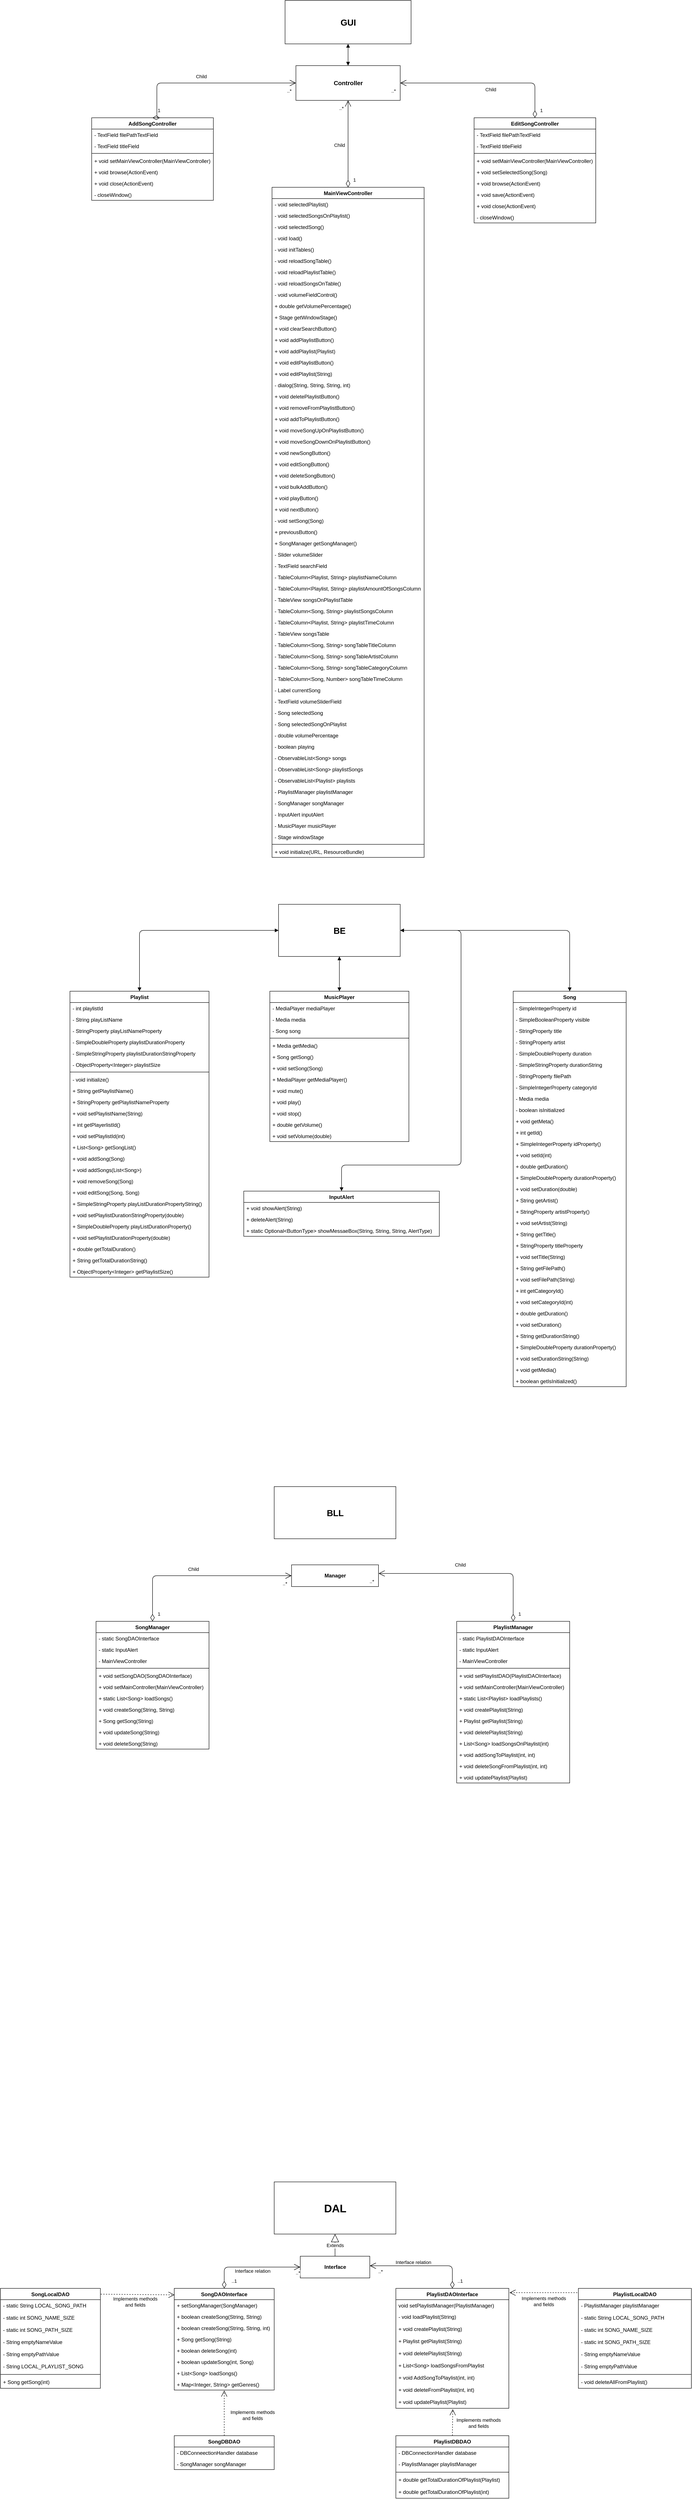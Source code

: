 <mxfile version="13.9.9" type="device"><diagram id="1Lu9ZuYhOQE7EleZ5QBM" name="Side-1"><mxGraphModel dx="1913" dy="4323" grid="1" gridSize="10" guides="1" tooltips="1" connect="1" arrows="1" fold="1" page="1" pageScale="1" pageWidth="827" pageHeight="1169" math="0" shadow="0"><root><mxCell id="0"/><mxCell id="1" parent="0"/><mxCell id="nKiJ8JyyIJDiymfTDY8c-1" value="SongDAOInterface" style="swimlane;fontStyle=1;childLayout=stackLayout;horizontal=1;startSize=26;fillColor=none;horizontalStack=0;resizeParent=1;resizeParentMax=0;resizeLast=0;collapsible=1;marginBottom=0;" parent="1" vertex="1"><mxGeometry x="30" y="1845" width="230" height="234" as="geometry"/></mxCell><mxCell id="nKiJ8JyyIJDiymfTDY8c-14" value="+ setSongManager(SongManager)" style="text;strokeColor=none;fillColor=none;align=left;verticalAlign=top;spacingLeft=4;spacingRight=4;overflow=hidden;rotatable=0;points=[[0,0.5],[1,0.5]];portConstraint=eastwest;" parent="nKiJ8JyyIJDiymfTDY8c-1" vertex="1"><mxGeometry y="26" width="230" height="26" as="geometry"/></mxCell><mxCell id="nKiJ8JyyIJDiymfTDY8c-15" value="+ boolean createSong(String, String)" style="text;strokeColor=none;fillColor=none;align=left;verticalAlign=top;spacingLeft=4;spacingRight=4;overflow=hidden;rotatable=0;points=[[0,0.5],[1,0.5]];portConstraint=eastwest;" parent="nKiJ8JyyIJDiymfTDY8c-1" vertex="1"><mxGeometry y="52" width="230" height="26" as="geometry"/></mxCell><mxCell id="nKiJ8JyyIJDiymfTDY8c-16" value="+ boolean createSong(String, String, int)" style="text;strokeColor=none;fillColor=none;align=left;verticalAlign=top;spacingLeft=4;spacingRight=4;overflow=hidden;rotatable=0;points=[[0,0.5],[1,0.5]];portConstraint=eastwest;" parent="nKiJ8JyyIJDiymfTDY8c-1" vertex="1"><mxGeometry y="78" width="230" height="26" as="geometry"/></mxCell><mxCell id="nKiJ8JyyIJDiymfTDY8c-17" value="+ Song getSong(String)" style="text;strokeColor=none;fillColor=none;align=left;verticalAlign=top;spacingLeft=4;spacingRight=4;overflow=hidden;rotatable=0;points=[[0,0.5],[1,0.5]];portConstraint=eastwest;" parent="nKiJ8JyyIJDiymfTDY8c-1" vertex="1"><mxGeometry y="104" width="230" height="26" as="geometry"/></mxCell><mxCell id="nKiJ8JyyIJDiymfTDY8c-18" value="+ boolean deleteSong(int)" style="text;strokeColor=none;fillColor=none;align=left;verticalAlign=top;spacingLeft=4;spacingRight=4;overflow=hidden;rotatable=0;points=[[0,0.5],[1,0.5]];portConstraint=eastwest;" parent="nKiJ8JyyIJDiymfTDY8c-1" vertex="1"><mxGeometry y="130" width="230" height="26" as="geometry"/></mxCell><mxCell id="nKiJ8JyyIJDiymfTDY8c-19" value="+ boolean updateSong(int, Song)" style="text;strokeColor=none;fillColor=none;align=left;verticalAlign=top;spacingLeft=4;spacingRight=4;overflow=hidden;rotatable=0;points=[[0,0.5],[1,0.5]];portConstraint=eastwest;" parent="nKiJ8JyyIJDiymfTDY8c-1" vertex="1"><mxGeometry y="156" width="230" height="26" as="geometry"/></mxCell><mxCell id="nKiJ8JyyIJDiymfTDY8c-29" value="+ List&lt;Song&gt; loadSongs()" style="text;strokeColor=none;fillColor=none;align=left;verticalAlign=top;spacingLeft=4;spacingRight=4;overflow=hidden;rotatable=0;points=[[0,0.5],[1,0.5]];portConstraint=eastwest;" parent="nKiJ8JyyIJDiymfTDY8c-1" vertex="1"><mxGeometry y="182" width="230" height="26" as="geometry"/></mxCell><mxCell id="9wApXA-bqebxG61ft1lE-56" value="+ Map&lt;Integer, String&gt; getGenres()" style="text;strokeColor=none;fillColor=none;align=left;verticalAlign=top;spacingLeft=4;spacingRight=4;overflow=hidden;rotatable=0;points=[[0,0.5],[1,0.5]];portConstraint=eastwest;" vertex="1" parent="nKiJ8JyyIJDiymfTDY8c-1"><mxGeometry y="208" width="230" height="26" as="geometry"/></mxCell><mxCell id="nKiJ8JyyIJDiymfTDY8c-20" value="SongDBDAO" style="swimlane;fontStyle=1;childLayout=stackLayout;horizontal=1;startSize=26;fillColor=none;horizontalStack=0;resizeParent=1;resizeParentMax=0;resizeLast=0;collapsible=1;marginBottom=0;" parent="1" vertex="1"><mxGeometry x="30" y="2184" width="230" height="78" as="geometry"/></mxCell><mxCell id="nKiJ8JyyIJDiymfTDY8c-21" value="- DBConneectionHandler database" style="text;strokeColor=none;fillColor=none;align=left;verticalAlign=top;spacingLeft=4;spacingRight=4;overflow=hidden;rotatable=0;points=[[0,0.5],[1,0.5]];portConstraint=eastwest;" parent="nKiJ8JyyIJDiymfTDY8c-20" vertex="1"><mxGeometry y="26" width="230" height="26" as="geometry"/></mxCell><mxCell id="nKiJ8JyyIJDiymfTDY8c-22" value="- SongManager songManager" style="text;strokeColor=none;fillColor=none;align=left;verticalAlign=top;spacingLeft=4;spacingRight=4;overflow=hidden;rotatable=0;points=[[0,0.5],[1,0.5]];portConstraint=eastwest;" parent="nKiJ8JyyIJDiymfTDY8c-20" vertex="1"><mxGeometry y="52" width="230" height="26" as="geometry"/></mxCell><mxCell id="nKiJ8JyyIJDiymfTDY8c-46" value="PlaylistManager" style="swimlane;fontStyle=1;childLayout=stackLayout;horizontal=1;startSize=26;fillColor=none;horizontalStack=0;resizeParent=1;resizeParentMax=0;resizeLast=0;collapsible=1;marginBottom=0;" parent="1" vertex="1"><mxGeometry x="680" y="310" width="260" height="372" as="geometry"/></mxCell><mxCell id="nKiJ8JyyIJDiymfTDY8c-47" value="- static PlaylistDAOInterface" style="text;strokeColor=none;fillColor=none;align=left;verticalAlign=top;spacingLeft=4;spacingRight=4;overflow=hidden;rotatable=0;points=[[0,0.5],[1,0.5]];portConstraint=eastwest;" parent="nKiJ8JyyIJDiymfTDY8c-46" vertex="1"><mxGeometry y="26" width="260" height="26" as="geometry"/></mxCell><mxCell id="nKiJ8JyyIJDiymfTDY8c-48" value="- static InputAlert" style="text;strokeColor=none;fillColor=none;align=left;verticalAlign=top;spacingLeft=4;spacingRight=4;overflow=hidden;rotatable=0;points=[[0,0.5],[1,0.5]];portConstraint=eastwest;" parent="nKiJ8JyyIJDiymfTDY8c-46" vertex="1"><mxGeometry y="52" width="260" height="26" as="geometry"/></mxCell><mxCell id="nKiJ8JyyIJDiymfTDY8c-49" value="- MainViewController" style="text;strokeColor=none;fillColor=none;align=left;verticalAlign=top;spacingLeft=4;spacingRight=4;overflow=hidden;rotatable=0;points=[[0,0.5],[1,0.5]];portConstraint=eastwest;" parent="nKiJ8JyyIJDiymfTDY8c-46" vertex="1"><mxGeometry y="78" width="260" height="26" as="geometry"/></mxCell><mxCell id="RxynqRlTimnd8TzrFfF--265" value="" style="line;strokeWidth=1;fillColor=none;align=left;verticalAlign=middle;spacingTop=-1;spacingLeft=3;spacingRight=3;rotatable=0;labelPosition=right;points=[];portConstraint=eastwest;fontSize=20;" parent="nKiJ8JyyIJDiymfTDY8c-46" vertex="1"><mxGeometry y="104" width="260" height="8" as="geometry"/></mxCell><mxCell id="nKiJ8JyyIJDiymfTDY8c-50" value="+ void setPlaylistDAO(PlaylistDAOInterface)" style="text;strokeColor=none;fillColor=none;align=left;verticalAlign=top;spacingLeft=4;spacingRight=4;overflow=hidden;rotatable=0;points=[[0,0.5],[1,0.5]];portConstraint=eastwest;" parent="nKiJ8JyyIJDiymfTDY8c-46" vertex="1"><mxGeometry y="112" width="260" height="26" as="geometry"/></mxCell><mxCell id="nKiJ8JyyIJDiymfTDY8c-51" value="+ void setMainController(MainViewController)" style="text;strokeColor=none;fillColor=none;align=left;verticalAlign=top;spacingLeft=4;spacingRight=4;overflow=hidden;rotatable=0;points=[[0,0.5],[1,0.5]];portConstraint=eastwest;" parent="nKiJ8JyyIJDiymfTDY8c-46" vertex="1"><mxGeometry y="138" width="260" height="26" as="geometry"/></mxCell><mxCell id="nKiJ8JyyIJDiymfTDY8c-52" value="+ static List&lt;Playlist&gt; loadPlaylists()" style="text;strokeColor=none;fillColor=none;align=left;verticalAlign=top;spacingLeft=4;spacingRight=4;overflow=hidden;rotatable=0;points=[[0,0.5],[1,0.5]];portConstraint=eastwest;" parent="nKiJ8JyyIJDiymfTDY8c-46" vertex="1"><mxGeometry y="164" width="260" height="26" as="geometry"/></mxCell><mxCell id="nKiJ8JyyIJDiymfTDY8c-53" value="+ void createPlaylist(String)" style="text;strokeColor=none;fillColor=none;align=left;verticalAlign=top;spacingLeft=4;spacingRight=4;overflow=hidden;rotatable=0;points=[[0,0.5],[1,0.5]];portConstraint=eastwest;" parent="nKiJ8JyyIJDiymfTDY8c-46" vertex="1"><mxGeometry y="190" width="260" height="26" as="geometry"/></mxCell><mxCell id="nKiJ8JyyIJDiymfTDY8c-59" value="+ Playlist getPlaylist(String)" style="text;strokeColor=none;fillColor=none;align=left;verticalAlign=top;spacingLeft=4;spacingRight=4;overflow=hidden;rotatable=0;points=[[0,0.5],[1,0.5]];portConstraint=eastwest;" parent="nKiJ8JyyIJDiymfTDY8c-46" vertex="1"><mxGeometry y="216" width="260" height="26" as="geometry"/></mxCell><mxCell id="nKiJ8JyyIJDiymfTDY8c-54" value="+ void deletePlaylist(String)" style="text;strokeColor=none;fillColor=none;align=left;verticalAlign=top;spacingLeft=4;spacingRight=4;overflow=hidden;rotatable=0;points=[[0,0.5],[1,0.5]];portConstraint=eastwest;" parent="nKiJ8JyyIJDiymfTDY8c-46" vertex="1"><mxGeometry y="242" width="260" height="26" as="geometry"/></mxCell><mxCell id="nKiJ8JyyIJDiymfTDY8c-55" value="+ List&lt;Song&gt; loadSongsOnPlaylist(int)" style="text;strokeColor=none;fillColor=none;align=left;verticalAlign=top;spacingLeft=4;spacingRight=4;overflow=hidden;rotatable=0;points=[[0,0.5],[1,0.5]];portConstraint=eastwest;" parent="nKiJ8JyyIJDiymfTDY8c-46" vertex="1"><mxGeometry y="268" width="260" height="26" as="geometry"/></mxCell><mxCell id="nKiJ8JyyIJDiymfTDY8c-56" value="+ void addSongToPlaylist(int, int)" style="text;strokeColor=none;fillColor=none;align=left;verticalAlign=top;spacingLeft=4;spacingRight=4;overflow=hidden;rotatable=0;points=[[0,0.5],[1,0.5]];portConstraint=eastwest;" parent="nKiJ8JyyIJDiymfTDY8c-46" vertex="1"><mxGeometry y="294" width="260" height="26" as="geometry"/></mxCell><mxCell id="nKiJ8JyyIJDiymfTDY8c-57" value="+ void deleteSongFromPlaylist(int, int)" style="text;strokeColor=none;fillColor=none;align=left;verticalAlign=top;spacingLeft=4;spacingRight=4;overflow=hidden;rotatable=0;points=[[0,0.5],[1,0.5]];portConstraint=eastwest;" parent="nKiJ8JyyIJDiymfTDY8c-46" vertex="1"><mxGeometry y="320" width="260" height="26" as="geometry"/></mxCell><mxCell id="nKiJ8JyyIJDiymfTDY8c-58" value="+ void updatePlaylist(Playlist)" style="text;strokeColor=none;fillColor=none;align=left;verticalAlign=top;spacingLeft=4;spacingRight=4;overflow=hidden;rotatable=0;points=[[0,0.5],[1,0.5]];portConstraint=eastwest;" parent="nKiJ8JyyIJDiymfTDY8c-46" vertex="1"><mxGeometry y="346" width="260" height="26" as="geometry"/></mxCell><mxCell id="nKiJ8JyyIJDiymfTDY8c-60" value="SongManager" style="swimlane;fontStyle=1;childLayout=stackLayout;horizontal=1;startSize=26;fillColor=none;horizontalStack=0;resizeParent=1;resizeParentMax=0;resizeLast=0;collapsible=1;marginBottom=0;" parent="1" vertex="1"><mxGeometry x="-150" y="310" width="260" height="294" as="geometry"/></mxCell><mxCell id="nKiJ8JyyIJDiymfTDY8c-61" value="- static SongDAOInterface" style="text;strokeColor=none;fillColor=none;align=left;verticalAlign=top;spacingLeft=4;spacingRight=4;overflow=hidden;rotatable=0;points=[[0,0.5],[1,0.5]];portConstraint=eastwest;" parent="nKiJ8JyyIJDiymfTDY8c-60" vertex="1"><mxGeometry y="26" width="260" height="26" as="geometry"/></mxCell><mxCell id="nKiJ8JyyIJDiymfTDY8c-62" value="- static InputAlert" style="text;strokeColor=none;fillColor=none;align=left;verticalAlign=top;spacingLeft=4;spacingRight=4;overflow=hidden;rotatable=0;points=[[0,0.5],[1,0.5]];portConstraint=eastwest;" parent="nKiJ8JyyIJDiymfTDY8c-60" vertex="1"><mxGeometry y="52" width="260" height="26" as="geometry"/></mxCell><mxCell id="nKiJ8JyyIJDiymfTDY8c-63" value="- MainViewController" style="text;strokeColor=none;fillColor=none;align=left;verticalAlign=top;spacingLeft=4;spacingRight=4;overflow=hidden;rotatable=0;points=[[0,0.5],[1,0.5]];portConstraint=eastwest;" parent="nKiJ8JyyIJDiymfTDY8c-60" vertex="1"><mxGeometry y="78" width="260" height="26" as="geometry"/></mxCell><mxCell id="RxynqRlTimnd8TzrFfF--266" value="" style="line;strokeWidth=1;fillColor=none;align=left;verticalAlign=middle;spacingTop=-1;spacingLeft=3;spacingRight=3;rotatable=0;labelPosition=right;points=[];portConstraint=eastwest;fontSize=20;" parent="nKiJ8JyyIJDiymfTDY8c-60" vertex="1"><mxGeometry y="104" width="260" height="8" as="geometry"/></mxCell><mxCell id="nKiJ8JyyIJDiymfTDY8c-64" value="+ void setSongDAO(SongDAOInterface)" style="text;strokeColor=none;fillColor=none;align=left;verticalAlign=top;spacingLeft=4;spacingRight=4;overflow=hidden;rotatable=0;points=[[0,0.5],[1,0.5]];portConstraint=eastwest;" parent="nKiJ8JyyIJDiymfTDY8c-60" vertex="1"><mxGeometry y="112" width="260" height="26" as="geometry"/></mxCell><mxCell id="nKiJ8JyyIJDiymfTDY8c-65" value="+ void setMainController(MainViewController)" style="text;strokeColor=none;fillColor=none;align=left;verticalAlign=top;spacingLeft=4;spacingRight=4;overflow=hidden;rotatable=0;points=[[0,0.5],[1,0.5]];portConstraint=eastwest;" parent="nKiJ8JyyIJDiymfTDY8c-60" vertex="1"><mxGeometry y="138" width="260" height="26" as="geometry"/></mxCell><mxCell id="nKiJ8JyyIJDiymfTDY8c-66" value="+ static List&lt;Song&gt; loadSongs()" style="text;strokeColor=none;fillColor=none;align=left;verticalAlign=top;spacingLeft=4;spacingRight=4;overflow=hidden;rotatable=0;points=[[0,0.5],[1,0.5]];portConstraint=eastwest;" parent="nKiJ8JyyIJDiymfTDY8c-60" vertex="1"><mxGeometry y="164" width="260" height="26" as="geometry"/></mxCell><mxCell id="nKiJ8JyyIJDiymfTDY8c-67" value="+ void createSong(String, String)" style="text;strokeColor=none;fillColor=none;align=left;verticalAlign=top;spacingLeft=4;spacingRight=4;overflow=hidden;rotatable=0;points=[[0,0.5],[1,0.5]];portConstraint=eastwest;" parent="nKiJ8JyyIJDiymfTDY8c-60" vertex="1"><mxGeometry y="190" width="260" height="26" as="geometry"/></mxCell><mxCell id="nKiJ8JyyIJDiymfTDY8c-68" value="+ Song getSong(String)" style="text;strokeColor=none;fillColor=none;align=left;verticalAlign=top;spacingLeft=4;spacingRight=4;overflow=hidden;rotatable=0;points=[[0,0.5],[1,0.5]];portConstraint=eastwest;" parent="nKiJ8JyyIJDiymfTDY8c-60" vertex="1"><mxGeometry y="216" width="260" height="26" as="geometry"/></mxCell><mxCell id="nKiJ8JyyIJDiymfTDY8c-69" value="+ void updateSong(String)" style="text;strokeColor=none;fillColor=none;align=left;verticalAlign=top;spacingLeft=4;spacingRight=4;overflow=hidden;rotatable=0;points=[[0,0.5],[1,0.5]];portConstraint=eastwest;" parent="nKiJ8JyyIJDiymfTDY8c-60" vertex="1"><mxGeometry y="242" width="260" height="26" as="geometry"/></mxCell><mxCell id="nKiJ8JyyIJDiymfTDY8c-74" value="+ void deleteSong(String)" style="text;strokeColor=none;fillColor=none;align=left;verticalAlign=top;spacingLeft=4;spacingRight=4;overflow=hidden;rotatable=0;points=[[0,0.5],[1,0.5]];portConstraint=eastwest;" parent="nKiJ8JyyIJDiymfTDY8c-60" vertex="1"><mxGeometry y="268" width="260" height="26" as="geometry"/></mxCell><mxCell id="RxynqRlTimnd8TzrFfF--5" value="InputAlert" style="swimlane;fontStyle=1;childLayout=stackLayout;horizontal=1;startSize=26;fillColor=none;horizontalStack=0;resizeParent=1;resizeParentMax=0;resizeLast=0;collapsible=1;marginBottom=0;" parent="1" vertex="1"><mxGeometry x="190" y="-680" width="450" height="104" as="geometry"/></mxCell><mxCell id="RxynqRlTimnd8TzrFfF--6" value="+ void showAlert(String)" style="text;strokeColor=none;fillColor=none;align=left;verticalAlign=top;spacingLeft=4;spacingRight=4;overflow=hidden;rotatable=0;points=[[0,0.5],[1,0.5]];portConstraint=eastwest;" parent="RxynqRlTimnd8TzrFfF--5" vertex="1"><mxGeometry y="26" width="450" height="26" as="geometry"/></mxCell><mxCell id="RxynqRlTimnd8TzrFfF--7" value="+ deleteAlert(String)" style="text;strokeColor=none;fillColor=none;align=left;verticalAlign=top;spacingLeft=4;spacingRight=4;overflow=hidden;rotatable=0;points=[[0,0.5],[1,0.5]];portConstraint=eastwest;" parent="RxynqRlTimnd8TzrFfF--5" vertex="1"><mxGeometry y="52" width="450" height="26" as="geometry"/></mxCell><mxCell id="RxynqRlTimnd8TzrFfF--15" value="+ static Optional&lt;ButtonType&gt; showMessaeBox(String, String, String, AlertType)" style="text;strokeColor=none;fillColor=none;align=left;verticalAlign=top;spacingLeft=4;spacingRight=4;overflow=hidden;rotatable=0;points=[[0,0.5],[1,0.5]];portConstraint=eastwest;" parent="RxynqRlTimnd8TzrFfF--5" vertex="1"><mxGeometry y="78" width="450" height="26" as="geometry"/></mxCell><mxCell id="RxynqRlTimnd8TzrFfF--16" value="&lt;b&gt;BLL&lt;/b&gt;" style="html=1;fontSize=20;" parent="1" vertex="1"><mxGeometry x="260" width="280" height="120" as="geometry"/></mxCell><mxCell id="RxynqRlTimnd8TzrFfF--17" value="Playlist" style="swimlane;fontStyle=1;childLayout=stackLayout;horizontal=1;startSize=26;fillColor=none;horizontalStack=0;resizeParent=1;resizeParentMax=0;resizeLast=0;collapsible=1;marginBottom=0;" parent="1" vertex="1"><mxGeometry x="-210" y="-1140" width="320" height="658" as="geometry"/></mxCell><mxCell id="9wApXA-bqebxG61ft1lE-61" value="- int playlistId" style="text;strokeColor=none;fillColor=none;align=left;verticalAlign=top;spacingLeft=4;spacingRight=4;overflow=hidden;rotatable=0;points=[[0,0.5],[1,0.5]];portConstraint=eastwest;" vertex="1" parent="RxynqRlTimnd8TzrFfF--17"><mxGeometry y="26" width="320" height="26" as="geometry"/></mxCell><mxCell id="RxynqRlTimnd8TzrFfF--18" value="- String playListName" style="text;strokeColor=none;fillColor=none;align=left;verticalAlign=top;spacingLeft=4;spacingRight=4;overflow=hidden;rotatable=0;points=[[0,0.5],[1,0.5]];portConstraint=eastwest;" parent="RxynqRlTimnd8TzrFfF--17" vertex="1"><mxGeometry y="52" width="320" height="26" as="geometry"/></mxCell><mxCell id="RxynqRlTimnd8TzrFfF--19" value="- StringProperty playListNameProperty" style="text;strokeColor=none;fillColor=none;align=left;verticalAlign=top;spacingLeft=4;spacingRight=4;overflow=hidden;rotatable=0;points=[[0,0.5],[1,0.5]];portConstraint=eastwest;" parent="RxynqRlTimnd8TzrFfF--17" vertex="1"><mxGeometry y="78" width="320" height="26" as="geometry"/></mxCell><mxCell id="9wApXA-bqebxG61ft1lE-59" value="- SimpleDoubleProperty playlistDurationProperty" style="text;strokeColor=none;fillColor=none;align=left;verticalAlign=top;spacingLeft=4;spacingRight=4;overflow=hidden;rotatable=0;points=[[0,0.5],[1,0.5]];portConstraint=eastwest;" vertex="1" parent="RxynqRlTimnd8TzrFfF--17"><mxGeometry y="104" width="320" height="26" as="geometry"/></mxCell><mxCell id="RxynqRlTimnd8TzrFfF--20" value="- SimpleStringProperty playlistDurationStringProperty" style="text;strokeColor=none;fillColor=none;align=left;verticalAlign=top;spacingLeft=4;spacingRight=4;overflow=hidden;rotatable=0;points=[[0,0.5],[1,0.5]];portConstraint=eastwest;" parent="RxynqRlTimnd8TzrFfF--17" vertex="1"><mxGeometry y="130" width="320" height="26" as="geometry"/></mxCell><mxCell id="9wApXA-bqebxG61ft1lE-60" value="- ObjectProperty&lt;Integer&gt; playlistSize" style="text;strokeColor=none;fillColor=none;align=left;verticalAlign=top;spacingLeft=4;spacingRight=4;overflow=hidden;rotatable=0;points=[[0,0.5],[1,0.5]];portConstraint=eastwest;" vertex="1" parent="RxynqRlTimnd8TzrFfF--17"><mxGeometry y="156" width="320" height="26" as="geometry"/></mxCell><mxCell id="RxynqRlTimnd8TzrFfF--263" value="" style="line;strokeWidth=1;fillColor=none;align=left;verticalAlign=middle;spacingTop=-1;spacingLeft=3;spacingRight=3;rotatable=0;labelPosition=right;points=[];portConstraint=eastwest;fontSize=20;" parent="RxynqRlTimnd8TzrFfF--17" vertex="1"><mxGeometry y="182" width="320" height="8" as="geometry"/></mxCell><mxCell id="RxynqRlTimnd8TzrFfF--22" value="- void initialize()" style="text;strokeColor=none;fillColor=none;align=left;verticalAlign=top;spacingLeft=4;spacingRight=4;overflow=hidden;rotatable=0;points=[[0,0.5],[1,0.5]];portConstraint=eastwest;" parent="RxynqRlTimnd8TzrFfF--17" vertex="1"><mxGeometry y="190" width="320" height="26" as="geometry"/></mxCell><mxCell id="RxynqRlTimnd8TzrFfF--23" value="+ String getPlaylistName()" style="text;strokeColor=none;fillColor=none;align=left;verticalAlign=top;spacingLeft=4;spacingRight=4;overflow=hidden;rotatable=0;points=[[0,0.5],[1,0.5]];portConstraint=eastwest;" parent="RxynqRlTimnd8TzrFfF--17" vertex="1"><mxGeometry y="216" width="320" height="26" as="geometry"/></mxCell><mxCell id="RxynqRlTimnd8TzrFfF--24" value="+ StringProperty getPlaylistNameProperty" style="text;strokeColor=none;fillColor=none;align=left;verticalAlign=top;spacingLeft=4;spacingRight=4;overflow=hidden;rotatable=0;points=[[0,0.5],[1,0.5]];portConstraint=eastwest;" parent="RxynqRlTimnd8TzrFfF--17" vertex="1"><mxGeometry y="242" width="320" height="26" as="geometry"/></mxCell><mxCell id="RxynqRlTimnd8TzrFfF--25" value="+ void setPlaylistName(String)" style="text;strokeColor=none;fillColor=none;align=left;verticalAlign=top;spacingLeft=4;spacingRight=4;overflow=hidden;rotatable=0;points=[[0,0.5],[1,0.5]];portConstraint=eastwest;" parent="RxynqRlTimnd8TzrFfF--17" vertex="1"><mxGeometry y="268" width="320" height="26" as="geometry"/></mxCell><mxCell id="RxynqRlTimnd8TzrFfF--26" value="+ int getPlayerlistId()" style="text;strokeColor=none;fillColor=none;align=left;verticalAlign=top;spacingLeft=4;spacingRight=4;overflow=hidden;rotatable=0;points=[[0,0.5],[1,0.5]];portConstraint=eastwest;" parent="RxynqRlTimnd8TzrFfF--17" vertex="1"><mxGeometry y="294" width="320" height="26" as="geometry"/></mxCell><mxCell id="RxynqRlTimnd8TzrFfF--27" value="+ void setPlaylistId(int)" style="text;strokeColor=none;fillColor=none;align=left;verticalAlign=top;spacingLeft=4;spacingRight=4;overflow=hidden;rotatable=0;points=[[0,0.5],[1,0.5]];portConstraint=eastwest;" parent="RxynqRlTimnd8TzrFfF--17" vertex="1"><mxGeometry y="320" width="320" height="26" as="geometry"/></mxCell><mxCell id="RxynqRlTimnd8TzrFfF--28" value="+ List&lt;Song&gt; getSongList()" style="text;strokeColor=none;fillColor=none;align=left;verticalAlign=top;spacingLeft=4;spacingRight=4;overflow=hidden;rotatable=0;points=[[0,0.5],[1,0.5]];portConstraint=eastwest;" parent="RxynqRlTimnd8TzrFfF--17" vertex="1"><mxGeometry y="346" width="320" height="26" as="geometry"/></mxCell><mxCell id="RxynqRlTimnd8TzrFfF--29" value="+ void addSong(Song)" style="text;strokeColor=none;fillColor=none;align=left;verticalAlign=top;spacingLeft=4;spacingRight=4;overflow=hidden;rotatable=0;points=[[0,0.5],[1,0.5]];portConstraint=eastwest;" parent="RxynqRlTimnd8TzrFfF--17" vertex="1"><mxGeometry y="372" width="320" height="26" as="geometry"/></mxCell><mxCell id="RxynqRlTimnd8TzrFfF--30" value="+ void addSongs(List&lt;Song&gt;)" style="text;strokeColor=none;fillColor=none;align=left;verticalAlign=top;spacingLeft=4;spacingRight=4;overflow=hidden;rotatable=0;points=[[0,0.5],[1,0.5]];portConstraint=eastwest;" parent="RxynqRlTimnd8TzrFfF--17" vertex="1"><mxGeometry y="398" width="320" height="26" as="geometry"/></mxCell><mxCell id="RxynqRlTimnd8TzrFfF--31" value="+ void removeSong(Song)" style="text;strokeColor=none;fillColor=none;align=left;verticalAlign=top;spacingLeft=4;spacingRight=4;overflow=hidden;rotatable=0;points=[[0,0.5],[1,0.5]];portConstraint=eastwest;" parent="RxynqRlTimnd8TzrFfF--17" vertex="1"><mxGeometry y="424" width="320" height="26" as="geometry"/></mxCell><mxCell id="RxynqRlTimnd8TzrFfF--32" value="+ void editSong(Song, Song)" style="text;strokeColor=none;fillColor=none;align=left;verticalAlign=top;spacingLeft=4;spacingRight=4;overflow=hidden;rotatable=0;points=[[0,0.5],[1,0.5]];portConstraint=eastwest;" parent="RxynqRlTimnd8TzrFfF--17" vertex="1"><mxGeometry y="450" width="320" height="26" as="geometry"/></mxCell><mxCell id="9wApXA-bqebxG61ft1lE-1" value="+ SimpleStringProperty playListDurationPropertyString()" style="text;strokeColor=none;fillColor=none;align=left;verticalAlign=top;spacingLeft=4;spacingRight=4;overflow=hidden;rotatable=0;points=[[0,0.5],[1,0.5]];portConstraint=eastwest;" vertex="1" parent="RxynqRlTimnd8TzrFfF--17"><mxGeometry y="476" width="320" height="26" as="geometry"/></mxCell><mxCell id="9wApXA-bqebxG61ft1lE-2" value="+ void setPlaylistDurationStringProperty(double)" style="text;strokeColor=none;fillColor=none;align=left;verticalAlign=top;spacingLeft=4;spacingRight=4;overflow=hidden;rotatable=0;points=[[0,0.5],[1,0.5]];portConstraint=eastwest;" vertex="1" parent="RxynqRlTimnd8TzrFfF--17"><mxGeometry y="502" width="320" height="26" as="geometry"/></mxCell><mxCell id="9wApXA-bqebxG61ft1lE-3" value="+ SimpleDoubleProperty playListDurationProperty()" style="text;strokeColor=none;fillColor=none;align=left;verticalAlign=top;spacingLeft=4;spacingRight=4;overflow=hidden;rotatable=0;points=[[0,0.5],[1,0.5]];portConstraint=eastwest;" vertex="1" parent="RxynqRlTimnd8TzrFfF--17"><mxGeometry y="528" width="320" height="26" as="geometry"/></mxCell><mxCell id="9wApXA-bqebxG61ft1lE-4" value="+ void setPlaylistDurationProperty(double)" style="text;strokeColor=none;fillColor=none;align=left;verticalAlign=top;spacingLeft=4;spacingRight=4;overflow=hidden;rotatable=0;points=[[0,0.5],[1,0.5]];portConstraint=eastwest;" vertex="1" parent="RxynqRlTimnd8TzrFfF--17"><mxGeometry y="554" width="320" height="26" as="geometry"/></mxCell><mxCell id="9wApXA-bqebxG61ft1lE-5" value="+ double getTotalDuration()" style="text;strokeColor=none;fillColor=none;align=left;verticalAlign=top;spacingLeft=4;spacingRight=4;overflow=hidden;rotatable=0;points=[[0,0.5],[1,0.5]];portConstraint=eastwest;" vertex="1" parent="RxynqRlTimnd8TzrFfF--17"><mxGeometry y="580" width="320" height="26" as="geometry"/></mxCell><mxCell id="9wApXA-bqebxG61ft1lE-6" value="+ String getTotalDurationString()" style="text;strokeColor=none;fillColor=none;align=left;verticalAlign=top;spacingLeft=4;spacingRight=4;overflow=hidden;rotatable=0;points=[[0,0.5],[1,0.5]];portConstraint=eastwest;" vertex="1" parent="RxynqRlTimnd8TzrFfF--17"><mxGeometry y="606" width="320" height="26" as="geometry"/></mxCell><mxCell id="9wApXA-bqebxG61ft1lE-7" value="+ ObjectProperty&lt;Integer&gt; getPlaylistSize()" style="text;strokeColor=none;fillColor=none;align=left;verticalAlign=top;spacingLeft=4;spacingRight=4;overflow=hidden;rotatable=0;points=[[0,0.5],[1,0.5]];portConstraint=eastwest;" vertex="1" parent="RxynqRlTimnd8TzrFfF--17"><mxGeometry y="632" width="320" height="26" as="geometry"/></mxCell><mxCell id="RxynqRlTimnd8TzrFfF--33" value="Song" style="swimlane;fontStyle=1;childLayout=stackLayout;horizontal=1;startSize=26;fillColor=none;horizontalStack=0;resizeParent=1;resizeParentMax=0;resizeLast=0;collapsible=1;marginBottom=0;" parent="1" vertex="1"><mxGeometry x="810" y="-1140" width="260" height="910" as="geometry"/></mxCell><mxCell id="RxynqRlTimnd8TzrFfF--34" value="- SimpleIntegerProperty id" style="text;strokeColor=none;fillColor=none;align=left;verticalAlign=top;spacingLeft=4;spacingRight=4;overflow=hidden;rotatable=0;points=[[0,0.5],[1,0.5]];portConstraint=eastwest;" parent="RxynqRlTimnd8TzrFfF--33" vertex="1"><mxGeometry y="26" width="260" height="26" as="geometry"/></mxCell><mxCell id="RxynqRlTimnd8TzrFfF--35" value="- SimpleBooleanProperty visible" style="text;strokeColor=none;fillColor=none;align=left;verticalAlign=top;spacingLeft=4;spacingRight=4;overflow=hidden;rotatable=0;points=[[0,0.5],[1,0.5]];portConstraint=eastwest;" parent="RxynqRlTimnd8TzrFfF--33" vertex="1"><mxGeometry y="52" width="260" height="26" as="geometry"/></mxCell><mxCell id="RxynqRlTimnd8TzrFfF--36" value="- StringProperty title" style="text;strokeColor=none;fillColor=none;align=left;verticalAlign=top;spacingLeft=4;spacingRight=4;overflow=hidden;rotatable=0;points=[[0,0.5],[1,0.5]];portConstraint=eastwest;" parent="RxynqRlTimnd8TzrFfF--33" vertex="1"><mxGeometry y="78" width="260" height="26" as="geometry"/></mxCell><mxCell id="RxynqRlTimnd8TzrFfF--37" value="- StringProperty artist" style="text;strokeColor=none;fillColor=none;align=left;verticalAlign=top;spacingLeft=4;spacingRight=4;overflow=hidden;rotatable=0;points=[[0,0.5],[1,0.5]];portConstraint=eastwest;" parent="RxynqRlTimnd8TzrFfF--33" vertex="1"><mxGeometry y="104" width="260" height="26" as="geometry"/></mxCell><mxCell id="RxynqRlTimnd8TzrFfF--38" value="- SimpleDoubleProperty duration" style="text;strokeColor=none;fillColor=none;align=left;verticalAlign=top;spacingLeft=4;spacingRight=4;overflow=hidden;rotatable=0;points=[[0,0.5],[1,0.5]];portConstraint=eastwest;" parent="RxynqRlTimnd8TzrFfF--33" vertex="1"><mxGeometry y="130" width="260" height="26" as="geometry"/></mxCell><mxCell id="9wApXA-bqebxG61ft1lE-57" value="- SimpleStringProperty durationString" style="text;strokeColor=none;fillColor=none;align=left;verticalAlign=top;spacingLeft=4;spacingRight=4;overflow=hidden;rotatable=0;points=[[0,0.5],[1,0.5]];portConstraint=eastwest;" vertex="1" parent="RxynqRlTimnd8TzrFfF--33"><mxGeometry y="156" width="260" height="26" as="geometry"/></mxCell><mxCell id="RxynqRlTimnd8TzrFfF--39" value="- StringProperty filePath" style="text;strokeColor=none;fillColor=none;align=left;verticalAlign=top;spacingLeft=4;spacingRight=4;overflow=hidden;rotatable=0;points=[[0,0.5],[1,0.5]];portConstraint=eastwest;" parent="RxynqRlTimnd8TzrFfF--33" vertex="1"><mxGeometry y="182" width="260" height="26" as="geometry"/></mxCell><mxCell id="RxynqRlTimnd8TzrFfF--40" value="- SimpleIntegerProperty categoryId" style="text;strokeColor=none;fillColor=none;align=left;verticalAlign=top;spacingLeft=4;spacingRight=4;overflow=hidden;rotatable=0;points=[[0,0.5],[1,0.5]];portConstraint=eastwest;" parent="RxynqRlTimnd8TzrFfF--33" vertex="1"><mxGeometry y="208" width="260" height="26" as="geometry"/></mxCell><mxCell id="RxynqRlTimnd8TzrFfF--41" value="- Media media" style="text;strokeColor=none;fillColor=none;align=left;verticalAlign=top;spacingLeft=4;spacingRight=4;overflow=hidden;rotatable=0;points=[[0,0.5],[1,0.5]];portConstraint=eastwest;" parent="RxynqRlTimnd8TzrFfF--33" vertex="1"><mxGeometry y="234" width="260" height="26" as="geometry"/></mxCell><mxCell id="9wApXA-bqebxG61ft1lE-58" value="- boolean isInitialized" style="text;strokeColor=none;fillColor=none;align=left;verticalAlign=top;spacingLeft=4;spacingRight=4;overflow=hidden;rotatable=0;points=[[0,0.5],[1,0.5]];portConstraint=eastwest;" vertex="1" parent="RxynqRlTimnd8TzrFfF--33"><mxGeometry y="260" width="260" height="26" as="geometry"/></mxCell><mxCell id="RxynqRlTimnd8TzrFfF--42" value="+ void getMeta()" style="text;strokeColor=none;fillColor=none;align=left;verticalAlign=top;spacingLeft=4;spacingRight=4;overflow=hidden;rotatable=0;points=[[0,0.5],[1,0.5]];portConstraint=eastwest;" parent="RxynqRlTimnd8TzrFfF--33" vertex="1"><mxGeometry y="286" width="260" height="26" as="geometry"/></mxCell><mxCell id="RxynqRlTimnd8TzrFfF--43" value="+ int getId()" style="text;strokeColor=none;fillColor=none;align=left;verticalAlign=top;spacingLeft=4;spacingRight=4;overflow=hidden;rotatable=0;points=[[0,0.5],[1,0.5]];portConstraint=eastwest;" parent="RxynqRlTimnd8TzrFfF--33" vertex="1"><mxGeometry y="312" width="260" height="26" as="geometry"/></mxCell><mxCell id="RxynqRlTimnd8TzrFfF--44" value="+ SimpleIntegerProperty idProperty()" style="text;strokeColor=none;fillColor=none;align=left;verticalAlign=top;spacingLeft=4;spacingRight=4;overflow=hidden;rotatable=0;points=[[0,0.5],[1,0.5]];portConstraint=eastwest;" parent="RxynqRlTimnd8TzrFfF--33" vertex="1"><mxGeometry y="338" width="260" height="26" as="geometry"/></mxCell><mxCell id="RxynqRlTimnd8TzrFfF--45" value="+ void setId(int)" style="text;strokeColor=none;fillColor=none;align=left;verticalAlign=top;spacingLeft=4;spacingRight=4;overflow=hidden;rotatable=0;points=[[0,0.5],[1,0.5]];portConstraint=eastwest;" parent="RxynqRlTimnd8TzrFfF--33" vertex="1"><mxGeometry y="364" width="260" height="26" as="geometry"/></mxCell><mxCell id="RxynqRlTimnd8TzrFfF--49" value="+ double getDuration()" style="text;strokeColor=none;fillColor=none;align=left;verticalAlign=top;spacingLeft=4;spacingRight=4;overflow=hidden;rotatable=0;points=[[0,0.5],[1,0.5]];portConstraint=eastwest;" parent="RxynqRlTimnd8TzrFfF--33" vertex="1"><mxGeometry y="390" width="260" height="26" as="geometry"/></mxCell><mxCell id="RxynqRlTimnd8TzrFfF--50" value="+ SimpleDoubleProperty durationProperty()" style="text;strokeColor=none;fillColor=none;align=left;verticalAlign=top;spacingLeft=4;spacingRight=4;overflow=hidden;rotatable=0;points=[[0,0.5],[1,0.5]];portConstraint=eastwest;" parent="RxynqRlTimnd8TzrFfF--33" vertex="1"><mxGeometry y="416" width="260" height="26" as="geometry"/></mxCell><mxCell id="RxynqRlTimnd8TzrFfF--51" value="+ void setDuration(double)" style="text;strokeColor=none;fillColor=none;align=left;verticalAlign=top;spacingLeft=4;spacingRight=4;overflow=hidden;rotatable=0;points=[[0,0.5],[1,0.5]];portConstraint=eastwest;" parent="RxynqRlTimnd8TzrFfF--33" vertex="1"><mxGeometry y="442" width="260" height="26" as="geometry"/></mxCell><mxCell id="RxynqRlTimnd8TzrFfF--52" value="+ String getArtist()" style="text;strokeColor=none;fillColor=none;align=left;verticalAlign=top;spacingLeft=4;spacingRight=4;overflow=hidden;rotatable=0;points=[[0,0.5],[1,0.5]];portConstraint=eastwest;" parent="RxynqRlTimnd8TzrFfF--33" vertex="1"><mxGeometry y="468" width="260" height="26" as="geometry"/></mxCell><mxCell id="RxynqRlTimnd8TzrFfF--53" value="+ StringProperty artistProperty()" style="text;strokeColor=none;fillColor=none;align=left;verticalAlign=top;spacingLeft=4;spacingRight=4;overflow=hidden;rotatable=0;points=[[0,0.5],[1,0.5]];portConstraint=eastwest;" parent="RxynqRlTimnd8TzrFfF--33" vertex="1"><mxGeometry y="494" width="260" height="26" as="geometry"/></mxCell><mxCell id="RxynqRlTimnd8TzrFfF--54" value="+ void setArtist(String)" style="text;strokeColor=none;fillColor=none;align=left;verticalAlign=top;spacingLeft=4;spacingRight=4;overflow=hidden;rotatable=0;points=[[0,0.5],[1,0.5]];portConstraint=eastwest;" parent="RxynqRlTimnd8TzrFfF--33" vertex="1"><mxGeometry y="520" width="260" height="26" as="geometry"/></mxCell><mxCell id="RxynqRlTimnd8TzrFfF--55" value="+ String getTitle()" style="text;strokeColor=none;fillColor=none;align=left;verticalAlign=top;spacingLeft=4;spacingRight=4;overflow=hidden;rotatable=0;points=[[0,0.5],[1,0.5]];portConstraint=eastwest;" parent="RxynqRlTimnd8TzrFfF--33" vertex="1"><mxGeometry y="546" width="260" height="26" as="geometry"/></mxCell><mxCell id="RxynqRlTimnd8TzrFfF--79" value="+ StringProperty titleProperty" style="text;strokeColor=none;fillColor=none;align=left;verticalAlign=top;spacingLeft=4;spacingRight=4;overflow=hidden;rotatable=0;points=[[0,0.5],[1,0.5]];portConstraint=eastwest;" parent="RxynqRlTimnd8TzrFfF--33" vertex="1"><mxGeometry y="572" width="260" height="26" as="geometry"/></mxCell><mxCell id="RxynqRlTimnd8TzrFfF--80" value="+ void setTitle(String)" style="text;strokeColor=none;fillColor=none;align=left;verticalAlign=top;spacingLeft=4;spacingRight=4;overflow=hidden;rotatable=0;points=[[0,0.5],[1,0.5]];portConstraint=eastwest;" parent="RxynqRlTimnd8TzrFfF--33" vertex="1"><mxGeometry y="598" width="260" height="26" as="geometry"/></mxCell><mxCell id="RxynqRlTimnd8TzrFfF--81" value="+ String getFilePath()" style="text;strokeColor=none;fillColor=none;align=left;verticalAlign=top;spacingLeft=4;spacingRight=4;overflow=hidden;rotatable=0;points=[[0,0.5],[1,0.5]];portConstraint=eastwest;" parent="RxynqRlTimnd8TzrFfF--33" vertex="1"><mxGeometry y="624" width="260" height="26" as="geometry"/></mxCell><mxCell id="RxynqRlTimnd8TzrFfF--82" value="+ void setFilePath(String)" style="text;strokeColor=none;fillColor=none;align=left;verticalAlign=top;spacingLeft=4;spacingRight=4;overflow=hidden;rotatable=0;points=[[0,0.5],[1,0.5]];portConstraint=eastwest;" parent="RxynqRlTimnd8TzrFfF--33" vertex="1"><mxGeometry y="650" width="260" height="26" as="geometry"/></mxCell><mxCell id="RxynqRlTimnd8TzrFfF--83" value="+ int getCategoryId()" style="text;strokeColor=none;fillColor=none;align=left;verticalAlign=top;spacingLeft=4;spacingRight=4;overflow=hidden;rotatable=0;points=[[0,0.5],[1,0.5]];portConstraint=eastwest;" parent="RxynqRlTimnd8TzrFfF--33" vertex="1"><mxGeometry y="676" width="260" height="26" as="geometry"/></mxCell><mxCell id="RxynqRlTimnd8TzrFfF--84" value="+ void setCategoryId(int)" style="text;strokeColor=none;fillColor=none;align=left;verticalAlign=top;spacingLeft=4;spacingRight=4;overflow=hidden;rotatable=0;points=[[0,0.5],[1,0.5]];portConstraint=eastwest;" parent="RxynqRlTimnd8TzrFfF--33" vertex="1"><mxGeometry y="702" width="260" height="26" as="geometry"/></mxCell><mxCell id="9wApXA-bqebxG61ft1lE-8" value="+ double getDuration()" style="text;strokeColor=none;fillColor=none;align=left;verticalAlign=top;spacingLeft=4;spacingRight=4;overflow=hidden;rotatable=0;points=[[0,0.5],[1,0.5]];portConstraint=eastwest;" vertex="1" parent="RxynqRlTimnd8TzrFfF--33"><mxGeometry y="728" width="260" height="26" as="geometry"/></mxCell><mxCell id="9wApXA-bqebxG61ft1lE-16" value="+ void setDuration()" style="text;strokeColor=none;fillColor=none;align=left;verticalAlign=top;spacingLeft=4;spacingRight=4;overflow=hidden;rotatable=0;points=[[0,0.5],[1,0.5]];portConstraint=eastwest;" vertex="1" parent="RxynqRlTimnd8TzrFfF--33"><mxGeometry y="754" width="260" height="26" as="geometry"/></mxCell><mxCell id="9wApXA-bqebxG61ft1lE-9" value="+ String getDurationString()" style="text;strokeColor=none;fillColor=none;align=left;verticalAlign=top;spacingLeft=4;spacingRight=4;overflow=hidden;rotatable=0;points=[[0,0.5],[1,0.5]];portConstraint=eastwest;" vertex="1" parent="RxynqRlTimnd8TzrFfF--33"><mxGeometry y="780" width="260" height="26" as="geometry"/></mxCell><mxCell id="9wApXA-bqebxG61ft1lE-10" value="+ SimpleDoubleProperty durationProperty()" style="text;strokeColor=none;fillColor=none;align=left;verticalAlign=top;spacingLeft=4;spacingRight=4;overflow=hidden;rotatable=0;points=[[0,0.5],[1,0.5]];portConstraint=eastwest;" vertex="1" parent="RxynqRlTimnd8TzrFfF--33"><mxGeometry y="806" width="260" height="26" as="geometry"/></mxCell><mxCell id="9wApXA-bqebxG61ft1lE-15" value="+ void setDurationString(String)" style="text;strokeColor=none;fillColor=none;align=left;verticalAlign=top;spacingLeft=4;spacingRight=4;overflow=hidden;rotatable=0;points=[[0,0.5],[1,0.5]];portConstraint=eastwest;" vertex="1" parent="RxynqRlTimnd8TzrFfF--33"><mxGeometry y="832" width="260" height="26" as="geometry"/></mxCell><mxCell id="9wApXA-bqebxG61ft1lE-17" value="+ void getMedia()" style="text;strokeColor=none;fillColor=none;align=left;verticalAlign=top;spacingLeft=4;spacingRight=4;overflow=hidden;rotatable=0;points=[[0,0.5],[1,0.5]];portConstraint=eastwest;" vertex="1" parent="RxynqRlTimnd8TzrFfF--33"><mxGeometry y="858" width="260" height="26" as="geometry"/></mxCell><mxCell id="9wApXA-bqebxG61ft1lE-18" value="+ boolean getIsInitialized()" style="text;strokeColor=none;fillColor=none;align=left;verticalAlign=top;spacingLeft=4;spacingRight=4;overflow=hidden;rotatable=0;points=[[0,0.5],[1,0.5]];portConstraint=eastwest;" vertex="1" parent="RxynqRlTimnd8TzrFfF--33"><mxGeometry y="884" width="260" height="26" as="geometry"/></mxCell><mxCell id="RxynqRlTimnd8TzrFfF--98" value="MusicPlayer" style="swimlane;fontStyle=1;childLayout=stackLayout;horizontal=1;startSize=26;fillColor=none;horizontalStack=0;resizeParent=1;resizeParentMax=0;resizeLast=0;collapsible=1;marginBottom=0;" parent="1" vertex="1"><mxGeometry x="250" y="-1140" width="320" height="346" as="geometry"/></mxCell><mxCell id="RxynqRlTimnd8TzrFfF--99" value="- MediaPlayer mediaPlayer" style="text;strokeColor=none;fillColor=none;align=left;verticalAlign=top;spacingLeft=4;spacingRight=4;overflow=hidden;rotatable=0;points=[[0,0.5],[1,0.5]];portConstraint=eastwest;" parent="RxynqRlTimnd8TzrFfF--98" vertex="1"><mxGeometry y="26" width="320" height="26" as="geometry"/></mxCell><mxCell id="RxynqRlTimnd8TzrFfF--100" value="- Media media" style="text;strokeColor=none;fillColor=none;align=left;verticalAlign=top;spacingLeft=4;spacingRight=4;overflow=hidden;rotatable=0;points=[[0,0.5],[1,0.5]];portConstraint=eastwest;" parent="RxynqRlTimnd8TzrFfF--98" vertex="1"><mxGeometry y="52" width="320" height="26" as="geometry"/></mxCell><mxCell id="RxynqRlTimnd8TzrFfF--101" value="- Song song" style="text;strokeColor=none;fillColor=none;align=left;verticalAlign=top;spacingLeft=4;spacingRight=4;overflow=hidden;rotatable=0;points=[[0,0.5],[1,0.5]];portConstraint=eastwest;" parent="RxynqRlTimnd8TzrFfF--98" vertex="1"><mxGeometry y="78" width="320" height="26" as="geometry"/></mxCell><mxCell id="RxynqRlTimnd8TzrFfF--264" value="" style="line;strokeWidth=1;fillColor=none;align=left;verticalAlign=middle;spacingTop=-1;spacingLeft=3;spacingRight=3;rotatable=0;labelPosition=right;points=[];portConstraint=eastwest;fontSize=20;" parent="RxynqRlTimnd8TzrFfF--98" vertex="1"><mxGeometry y="104" width="320" height="8" as="geometry"/></mxCell><mxCell id="RxynqRlTimnd8TzrFfF--102" value="+ Media getMedia()" style="text;strokeColor=none;fillColor=none;align=left;verticalAlign=top;spacingLeft=4;spacingRight=4;overflow=hidden;rotatable=0;points=[[0,0.5],[1,0.5]];portConstraint=eastwest;" parent="RxynqRlTimnd8TzrFfF--98" vertex="1"><mxGeometry y="112" width="320" height="26" as="geometry"/></mxCell><mxCell id="RxynqRlTimnd8TzrFfF--103" value="+ Song getSong()" style="text;strokeColor=none;fillColor=none;align=left;verticalAlign=top;spacingLeft=4;spacingRight=4;overflow=hidden;rotatable=0;points=[[0,0.5],[1,0.5]];portConstraint=eastwest;" parent="RxynqRlTimnd8TzrFfF--98" vertex="1"><mxGeometry y="138" width="320" height="26" as="geometry"/></mxCell><mxCell id="RxynqRlTimnd8TzrFfF--104" value="+ void setSong(Song)" style="text;strokeColor=none;fillColor=none;align=left;verticalAlign=top;spacingLeft=4;spacingRight=4;overflow=hidden;rotatable=0;points=[[0,0.5],[1,0.5]];portConstraint=eastwest;" parent="RxynqRlTimnd8TzrFfF--98" vertex="1"><mxGeometry y="164" width="320" height="26" as="geometry"/></mxCell><mxCell id="RxynqRlTimnd8TzrFfF--105" value="+ MediaPlayer getMediaPlayer()" style="text;strokeColor=none;fillColor=none;align=left;verticalAlign=top;spacingLeft=4;spacingRight=4;overflow=hidden;rotatable=0;points=[[0,0.5],[1,0.5]];portConstraint=eastwest;" parent="RxynqRlTimnd8TzrFfF--98" vertex="1"><mxGeometry y="190" width="320" height="26" as="geometry"/></mxCell><mxCell id="RxynqRlTimnd8TzrFfF--106" value="+ void mute()" style="text;strokeColor=none;fillColor=none;align=left;verticalAlign=top;spacingLeft=4;spacingRight=4;overflow=hidden;rotatable=0;points=[[0,0.5],[1,0.5]];portConstraint=eastwest;" parent="RxynqRlTimnd8TzrFfF--98" vertex="1"><mxGeometry y="216" width="320" height="26" as="geometry"/></mxCell><mxCell id="RxynqRlTimnd8TzrFfF--107" value="+ void play()" style="text;strokeColor=none;fillColor=none;align=left;verticalAlign=top;spacingLeft=4;spacingRight=4;overflow=hidden;rotatable=0;points=[[0,0.5],[1,0.5]];portConstraint=eastwest;" parent="RxynqRlTimnd8TzrFfF--98" vertex="1"><mxGeometry y="242" width="320" height="26" as="geometry"/></mxCell><mxCell id="RxynqRlTimnd8TzrFfF--108" value="+ void stop()" style="text;strokeColor=none;fillColor=none;align=left;verticalAlign=top;spacingLeft=4;spacingRight=4;overflow=hidden;rotatable=0;points=[[0,0.5],[1,0.5]];portConstraint=eastwest;" parent="RxynqRlTimnd8TzrFfF--98" vertex="1"><mxGeometry y="268" width="320" height="26" as="geometry"/></mxCell><mxCell id="RxynqRlTimnd8TzrFfF--109" value="+ double getVolume()" style="text;strokeColor=none;fillColor=none;align=left;verticalAlign=top;spacingLeft=4;spacingRight=4;overflow=hidden;rotatable=0;points=[[0,0.5],[1,0.5]];portConstraint=eastwest;" parent="RxynqRlTimnd8TzrFfF--98" vertex="1"><mxGeometry y="294" width="320" height="26" as="geometry"/></mxCell><mxCell id="RxynqRlTimnd8TzrFfF--110" value="+ void setVolume(double)" style="text;strokeColor=none;fillColor=none;align=left;verticalAlign=top;spacingLeft=4;spacingRight=4;overflow=hidden;rotatable=0;points=[[0,0.5],[1,0.5]];portConstraint=eastwest;" parent="RxynqRlTimnd8TzrFfF--98" vertex="1"><mxGeometry y="320" width="320" height="26" as="geometry"/></mxCell><mxCell id="RxynqRlTimnd8TzrFfF--115" value="PlaylistDAOInterface" style="swimlane;fontStyle=1;childLayout=stackLayout;horizontal=1;startSize=26;fillColor=none;horizontalStack=0;resizeParent=1;resizeParentMax=0;resizeLast=0;collapsible=1;marginBottom=0;" parent="1" vertex="1"><mxGeometry x="540" y="1845" width="260" height="276" as="geometry"/></mxCell><mxCell id="RxynqRlTimnd8TzrFfF--116" value="void setPlaylistManager(PlaylistManager)" style="text;strokeColor=none;fillColor=none;align=left;verticalAlign=top;spacingLeft=4;spacingRight=4;overflow=hidden;rotatable=0;points=[[0,0.5],[1,0.5]];portConstraint=eastwest;" parent="RxynqRlTimnd8TzrFfF--115" vertex="1"><mxGeometry y="26" width="260" height="26" as="geometry"/></mxCell><mxCell id="RxynqRlTimnd8TzrFfF--118" value="- void loadPlaylist(String)" style="text;strokeColor=none;fillColor=none;align=left;verticalAlign=top;spacingLeft=4;spacingRight=4;overflow=hidden;rotatable=0;points=[[0,0.5],[1,0.5]];portConstraint=eastwest;" parent="RxynqRlTimnd8TzrFfF--115" vertex="1"><mxGeometry y="52" width="260" height="28" as="geometry"/></mxCell><mxCell id="RxynqRlTimnd8TzrFfF--122" value="+ void createPlaylist(String)" style="text;strokeColor=none;fillColor=none;align=left;verticalAlign=top;spacingLeft=4;spacingRight=4;overflow=hidden;rotatable=0;points=[[0,0.5],[1,0.5]];portConstraint=eastwest;" parent="RxynqRlTimnd8TzrFfF--115" vertex="1"><mxGeometry y="80" width="260" height="28" as="geometry"/></mxCell><mxCell id="RxynqRlTimnd8TzrFfF--120" value="+ Playlist getPlaylist(String)" style="text;strokeColor=none;fillColor=none;align=left;verticalAlign=top;spacingLeft=4;spacingRight=4;overflow=hidden;rotatable=0;points=[[0,0.5],[1,0.5]];portConstraint=eastwest;" parent="RxynqRlTimnd8TzrFfF--115" vertex="1"><mxGeometry y="108" width="260" height="28" as="geometry"/></mxCell><mxCell id="RxynqRlTimnd8TzrFfF--121" value="+ void deletePlaylist(String)" style="text;strokeColor=none;fillColor=none;align=left;verticalAlign=top;spacingLeft=4;spacingRight=4;overflow=hidden;rotatable=0;points=[[0,0.5],[1,0.5]];portConstraint=eastwest;" parent="RxynqRlTimnd8TzrFfF--115" vertex="1"><mxGeometry y="136" width="260" height="28" as="geometry"/></mxCell><mxCell id="RxynqRlTimnd8TzrFfF--138" value="+ List&lt;Song&gt; loadSongsFromPlaylist" style="text;strokeColor=none;fillColor=none;align=left;verticalAlign=top;spacingLeft=4;spacingRight=4;overflow=hidden;rotatable=0;points=[[0,0.5],[1,0.5]];portConstraint=eastwest;" parent="RxynqRlTimnd8TzrFfF--115" vertex="1"><mxGeometry y="164" width="260" height="28" as="geometry"/></mxCell><mxCell id="RxynqRlTimnd8TzrFfF--139" value="+ void AddSongToPlaylist(int, int)" style="text;strokeColor=none;fillColor=none;align=left;verticalAlign=top;spacingLeft=4;spacingRight=4;overflow=hidden;rotatable=0;points=[[0,0.5],[1,0.5]];portConstraint=eastwest;" parent="RxynqRlTimnd8TzrFfF--115" vertex="1"><mxGeometry y="192" width="260" height="28" as="geometry"/></mxCell><mxCell id="RxynqRlTimnd8TzrFfF--140" value="+ void deleteFromPlaylist(int, int)" style="text;strokeColor=none;fillColor=none;align=left;verticalAlign=top;spacingLeft=4;spacingRight=4;overflow=hidden;rotatable=0;points=[[0,0.5],[1,0.5]];portConstraint=eastwest;" parent="RxynqRlTimnd8TzrFfF--115" vertex="1"><mxGeometry y="220" width="260" height="28" as="geometry"/></mxCell><mxCell id="RxynqRlTimnd8TzrFfF--141" value="+ void updatePlaylist(Playlist)" style="text;strokeColor=none;fillColor=none;align=left;verticalAlign=top;spacingLeft=4;spacingRight=4;overflow=hidden;rotatable=0;points=[[0,0.5],[1,0.5]];portConstraint=eastwest;" parent="RxynqRlTimnd8TzrFfF--115" vertex="1"><mxGeometry y="248" width="260" height="28" as="geometry"/></mxCell><mxCell id="RxynqRlTimnd8TzrFfF--126" value="PlaylistDBDAO" style="swimlane;fontStyle=1;childLayout=stackLayout;horizontal=1;startSize=26;fillColor=none;horizontalStack=0;resizeParent=1;resizeParentMax=0;resizeLast=0;collapsible=1;marginBottom=0;" parent="1" vertex="1"><mxGeometry x="540" y="2184" width="260" height="144" as="geometry"/></mxCell><mxCell id="RxynqRlTimnd8TzrFfF--127" value="- DBConnectionHandler database" style="text;strokeColor=none;fillColor=none;align=left;verticalAlign=top;spacingLeft=4;spacingRight=4;overflow=hidden;rotatable=0;points=[[0,0.5],[1,0.5]];portConstraint=eastwest;" parent="RxynqRlTimnd8TzrFfF--126" vertex="1"><mxGeometry y="26" width="260" height="26" as="geometry"/></mxCell><mxCell id="RxynqRlTimnd8TzrFfF--128" value="- PlaylistManager playlistManager" style="text;strokeColor=none;fillColor=none;align=left;verticalAlign=top;spacingLeft=4;spacingRight=4;overflow=hidden;rotatable=0;points=[[0,0.5],[1,0.5]];portConstraint=eastwest;" parent="RxynqRlTimnd8TzrFfF--126" vertex="1"><mxGeometry y="52" width="260" height="28" as="geometry"/></mxCell><mxCell id="RxynqRlTimnd8TzrFfF--270" value="" style="line;strokeWidth=1;fillColor=none;align=left;verticalAlign=middle;spacingTop=-1;spacingLeft=3;spacingRight=3;rotatable=0;labelPosition=right;points=[];portConstraint=eastwest;fontSize=20;" parent="RxynqRlTimnd8TzrFfF--126" vertex="1"><mxGeometry y="80" width="260" height="8" as="geometry"/></mxCell><mxCell id="RxynqRlTimnd8TzrFfF--136" value="+ double getTotalDurationOfPlaylist(Playlist)" style="text;strokeColor=none;fillColor=none;align=left;verticalAlign=top;spacingLeft=4;spacingRight=4;overflow=hidden;rotatable=0;points=[[0,0.5],[1,0.5]];portConstraint=eastwest;" parent="RxynqRlTimnd8TzrFfF--126" vertex="1"><mxGeometry y="88" width="260" height="28" as="geometry"/></mxCell><mxCell id="9wApXA-bqebxG61ft1lE-55" value="+ double getTotalDurationOfPlaylist(int)" style="text;strokeColor=none;fillColor=none;align=left;verticalAlign=top;spacingLeft=4;spacingRight=4;overflow=hidden;rotatable=0;points=[[0,0.5],[1,0.5]];portConstraint=eastwest;" vertex="1" parent="RxynqRlTimnd8TzrFfF--126"><mxGeometry y="116" width="260" height="28" as="geometry"/></mxCell><mxCell id="RxynqRlTimnd8TzrFfF--154" value="SongLocalDAO" style="swimlane;fontStyle=1;childLayout=stackLayout;horizontal=1;startSize=26;fillColor=none;horizontalStack=0;resizeParent=1;resizeParentMax=0;resizeLast=0;collapsible=1;marginBottom=0;" parent="1" vertex="1"><mxGeometry x="-370" y="1845" width="230" height="230" as="geometry"/></mxCell><mxCell id="RxynqRlTimnd8TzrFfF--157" value="- static String LOCAL_SONG_PATH" style="text;strokeColor=none;fillColor=none;align=left;verticalAlign=top;spacingLeft=4;spacingRight=4;overflow=hidden;rotatable=0;points=[[0,0.5],[1,0.5]];portConstraint=eastwest;" parent="RxynqRlTimnd8TzrFfF--154" vertex="1"><mxGeometry y="26" width="230" height="28" as="geometry"/></mxCell><mxCell id="RxynqRlTimnd8TzrFfF--158" value="- static int SONG_NAME_SIZE" style="text;strokeColor=none;fillColor=none;align=left;verticalAlign=top;spacingLeft=4;spacingRight=4;overflow=hidden;rotatable=0;points=[[0,0.5],[1,0.5]];portConstraint=eastwest;" parent="RxynqRlTimnd8TzrFfF--154" vertex="1"><mxGeometry y="54" width="230" height="28" as="geometry"/></mxCell><mxCell id="RxynqRlTimnd8TzrFfF--159" value="- static int SONG_PATH_SIZE" style="text;strokeColor=none;fillColor=none;align=left;verticalAlign=top;spacingLeft=4;spacingRight=4;overflow=hidden;rotatable=0;points=[[0,0.5],[1,0.5]];portConstraint=eastwest;" parent="RxynqRlTimnd8TzrFfF--154" vertex="1"><mxGeometry y="82" width="230" height="28" as="geometry"/></mxCell><mxCell id="RxynqRlTimnd8TzrFfF--160" value="- String emptyNameValue" style="text;strokeColor=none;fillColor=none;align=left;verticalAlign=top;spacingLeft=4;spacingRight=4;overflow=hidden;rotatable=0;points=[[0,0.5],[1,0.5]];portConstraint=eastwest;" parent="RxynqRlTimnd8TzrFfF--154" vertex="1"><mxGeometry y="110" width="230" height="28" as="geometry"/></mxCell><mxCell id="RxynqRlTimnd8TzrFfF--161" value="- String emptyPathValue" style="text;strokeColor=none;fillColor=none;align=left;verticalAlign=top;spacingLeft=4;spacingRight=4;overflow=hidden;rotatable=0;points=[[0,0.5],[1,0.5]];portConstraint=eastwest;" parent="RxynqRlTimnd8TzrFfF--154" vertex="1"><mxGeometry y="138" width="230" height="28" as="geometry"/></mxCell><mxCell id="RxynqRlTimnd8TzrFfF--162" value="- String LOCAL_PLAYLIST_SONG" style="text;strokeColor=none;fillColor=none;align=left;verticalAlign=top;spacingLeft=4;spacingRight=4;overflow=hidden;rotatable=0;points=[[0,0.5],[1,0.5]];portConstraint=eastwest;" parent="RxynqRlTimnd8TzrFfF--154" vertex="1"><mxGeometry y="166" width="230" height="28" as="geometry"/></mxCell><mxCell id="RxynqRlTimnd8TzrFfF--268" value="" style="line;strokeWidth=1;fillColor=none;align=left;verticalAlign=middle;spacingTop=-1;spacingLeft=3;spacingRight=3;rotatable=0;labelPosition=right;points=[];portConstraint=eastwest;fontSize=20;" parent="RxynqRlTimnd8TzrFfF--154" vertex="1"><mxGeometry y="194" width="230" height="8" as="geometry"/></mxCell><mxCell id="RxynqRlTimnd8TzrFfF--163" value="+ Song getSong(int)" style="text;strokeColor=none;fillColor=none;align=left;verticalAlign=top;spacingLeft=4;spacingRight=4;overflow=hidden;rotatable=0;points=[[0,0.5],[1,0.5]];portConstraint=eastwest;" parent="RxynqRlTimnd8TzrFfF--154" vertex="1"><mxGeometry y="202" width="230" height="28" as="geometry"/></mxCell><mxCell id="RxynqRlTimnd8TzrFfF--164" value="PlaylistLocalDAO" style="swimlane;fontStyle=1;childLayout=stackLayout;horizontal=1;startSize=26;fillColor=none;horizontalStack=0;resizeParent=1;resizeParentMax=0;resizeLast=0;collapsible=1;marginBottom=0;" parent="1" vertex="1"><mxGeometry x="960" y="1845" width="260" height="230" as="geometry"/></mxCell><mxCell id="RxynqRlTimnd8TzrFfF--172" value="- PlaylistManager playlistManager" style="text;strokeColor=none;fillColor=none;align=left;verticalAlign=top;spacingLeft=4;spacingRight=4;overflow=hidden;rotatable=0;points=[[0,0.5],[1,0.5]];portConstraint=eastwest;" parent="RxynqRlTimnd8TzrFfF--164" vertex="1"><mxGeometry y="26" width="260" height="28" as="geometry"/></mxCell><mxCell id="RxynqRlTimnd8TzrFfF--165" value="- static String LOCAL_SONG_PATH" style="text;strokeColor=none;fillColor=none;align=left;verticalAlign=top;spacingLeft=4;spacingRight=4;overflow=hidden;rotatable=0;points=[[0,0.5],[1,0.5]];portConstraint=eastwest;" parent="RxynqRlTimnd8TzrFfF--164" vertex="1"><mxGeometry y="54" width="260" height="28" as="geometry"/></mxCell><mxCell id="RxynqRlTimnd8TzrFfF--166" value="- static int SONG_NAME_SIZE" style="text;strokeColor=none;fillColor=none;align=left;verticalAlign=top;spacingLeft=4;spacingRight=4;overflow=hidden;rotatable=0;points=[[0,0.5],[1,0.5]];portConstraint=eastwest;" parent="RxynqRlTimnd8TzrFfF--164" vertex="1"><mxGeometry y="82" width="260" height="28" as="geometry"/></mxCell><mxCell id="RxynqRlTimnd8TzrFfF--167" value="- static int SONG_PATH_SIZE" style="text;strokeColor=none;fillColor=none;align=left;verticalAlign=top;spacingLeft=4;spacingRight=4;overflow=hidden;rotatable=0;points=[[0,0.5],[1,0.5]];portConstraint=eastwest;" parent="RxynqRlTimnd8TzrFfF--164" vertex="1"><mxGeometry y="110" width="260" height="28" as="geometry"/></mxCell><mxCell id="RxynqRlTimnd8TzrFfF--168" value="- String emptyNameValue" style="text;strokeColor=none;fillColor=none;align=left;verticalAlign=top;spacingLeft=4;spacingRight=4;overflow=hidden;rotatable=0;points=[[0,0.5],[1,0.5]];portConstraint=eastwest;" parent="RxynqRlTimnd8TzrFfF--164" vertex="1"><mxGeometry y="138" width="260" height="28" as="geometry"/></mxCell><mxCell id="RxynqRlTimnd8TzrFfF--169" value="- String emptyPathValue" style="text;strokeColor=none;fillColor=none;align=left;verticalAlign=top;spacingLeft=4;spacingRight=4;overflow=hidden;rotatable=0;points=[[0,0.5],[1,0.5]];portConstraint=eastwest;" parent="RxynqRlTimnd8TzrFfF--164" vertex="1"><mxGeometry y="166" width="260" height="28" as="geometry"/></mxCell><mxCell id="RxynqRlTimnd8TzrFfF--269" value="" style="line;strokeWidth=1;fillColor=none;align=left;verticalAlign=middle;spacingTop=-1;spacingLeft=3;spacingRight=3;rotatable=0;labelPosition=right;points=[];portConstraint=eastwest;fontSize=20;" parent="RxynqRlTimnd8TzrFfF--164" vertex="1"><mxGeometry y="194" width="260" height="8" as="geometry"/></mxCell><mxCell id="RxynqRlTimnd8TzrFfF--174" value="- void deleteAllFromPlaylist()" style="text;strokeColor=none;fillColor=none;align=left;verticalAlign=top;spacingLeft=4;spacingRight=4;overflow=hidden;rotatable=0;points=[[0,0.5],[1,0.5]];portConstraint=eastwest;" parent="RxynqRlTimnd8TzrFfF--164" vertex="1"><mxGeometry y="202" width="260" height="28" as="geometry"/></mxCell><mxCell id="RxynqRlTimnd8TzrFfF--175" value="&lt;b&gt;GUI&lt;/b&gt;" style="html=1;fontSize=20;" parent="1" vertex="1"><mxGeometry x="285" y="-3420" width="290" height="100" as="geometry"/></mxCell><mxCell id="RxynqRlTimnd8TzrFfF--185" value="EditSongController" style="swimlane;fontStyle=1;childLayout=stackLayout;horizontal=1;startSize=26;fillColor=none;horizontalStack=0;resizeParent=1;resizeParentMax=0;resizeLast=0;collapsible=1;marginBottom=0;" parent="1" vertex="1"><mxGeometry x="720" y="-3150" width="280" height="242" as="geometry"/></mxCell><mxCell id="RxynqRlTimnd8TzrFfF--186" value="- TextField filePathTextField" style="text;strokeColor=none;fillColor=none;align=left;verticalAlign=top;spacingLeft=4;spacingRight=4;overflow=hidden;rotatable=0;points=[[0,0.5],[1,0.5]];portConstraint=eastwest;" parent="RxynqRlTimnd8TzrFfF--185" vertex="1"><mxGeometry y="26" width="280" height="26" as="geometry"/></mxCell><mxCell id="RxynqRlTimnd8TzrFfF--187" value="- TextField titleField" style="text;strokeColor=none;fillColor=none;align=left;verticalAlign=top;spacingLeft=4;spacingRight=4;overflow=hidden;rotatable=0;points=[[0,0.5],[1,0.5]];portConstraint=eastwest;" parent="RxynqRlTimnd8TzrFfF--185" vertex="1"><mxGeometry y="52" width="280" height="26" as="geometry"/></mxCell><mxCell id="RxynqRlTimnd8TzrFfF--262" value="" style="line;strokeWidth=1;fillColor=none;align=left;verticalAlign=middle;spacingTop=-1;spacingLeft=3;spacingRight=3;rotatable=0;labelPosition=right;points=[];portConstraint=eastwest;fontSize=20;" parent="RxynqRlTimnd8TzrFfF--185" vertex="1"><mxGeometry y="78" width="280" height="8" as="geometry"/></mxCell><mxCell id="RxynqRlTimnd8TzrFfF--188" value="+ void setMainViewController(MainViewController)" style="text;strokeColor=none;fillColor=none;align=left;verticalAlign=top;spacingLeft=4;spacingRight=4;overflow=hidden;rotatable=0;points=[[0,0.5],[1,0.5]];portConstraint=eastwest;" parent="RxynqRlTimnd8TzrFfF--185" vertex="1"><mxGeometry y="86" width="280" height="26" as="geometry"/></mxCell><mxCell id="RxynqRlTimnd8TzrFfF--192" value="+ void setSelectedSong(Song)" style="text;strokeColor=none;fillColor=none;align=left;verticalAlign=top;spacingLeft=4;spacingRight=4;overflow=hidden;rotatable=0;points=[[0,0.5],[1,0.5]];portConstraint=eastwest;" parent="RxynqRlTimnd8TzrFfF--185" vertex="1"><mxGeometry y="112" width="280" height="26" as="geometry"/></mxCell><mxCell id="RxynqRlTimnd8TzrFfF--193" value="+ void browse(ActionEvent)" style="text;strokeColor=none;fillColor=none;align=left;verticalAlign=top;spacingLeft=4;spacingRight=4;overflow=hidden;rotatable=0;points=[[0,0.5],[1,0.5]];portConstraint=eastwest;" parent="RxynqRlTimnd8TzrFfF--185" vertex="1"><mxGeometry y="138" width="280" height="26" as="geometry"/></mxCell><mxCell id="RxynqRlTimnd8TzrFfF--194" value="+ void save(ActionEvent)" style="text;strokeColor=none;fillColor=none;align=left;verticalAlign=top;spacingLeft=4;spacingRight=4;overflow=hidden;rotatable=0;points=[[0,0.5],[1,0.5]];portConstraint=eastwest;" parent="RxynqRlTimnd8TzrFfF--185" vertex="1"><mxGeometry y="164" width="280" height="26" as="geometry"/></mxCell><mxCell id="RxynqRlTimnd8TzrFfF--189" value="+ void close(ActionEvent)" style="text;strokeColor=none;fillColor=none;align=left;verticalAlign=top;spacingLeft=4;spacingRight=4;overflow=hidden;rotatable=0;points=[[0,0.5],[1,0.5]];portConstraint=eastwest;" parent="RxynqRlTimnd8TzrFfF--185" vertex="1"><mxGeometry y="190" width="280" height="26" as="geometry"/></mxCell><mxCell id="RxynqRlTimnd8TzrFfF--190" value="- closeWindow()" style="text;strokeColor=none;fillColor=none;align=left;verticalAlign=top;spacingLeft=4;spacingRight=4;overflow=hidden;rotatable=0;points=[[0,0.5],[1,0.5]];portConstraint=eastwest;" parent="RxynqRlTimnd8TzrFfF--185" vertex="1"><mxGeometry y="216" width="280" height="26" as="geometry"/></mxCell><mxCell id="ojtOHi7RNBuddaADg959-1" value="&lt;b&gt;&lt;font style=&quot;font-size: 14px&quot;&gt;Controller&lt;/font&gt;&lt;/b&gt;" style="html=1;" parent="1" vertex="1"><mxGeometry x="310" y="-3270" width="240" height="80" as="geometry"/></mxCell><mxCell id="ojtOHi7RNBuddaADg959-3" value="&lt;b&gt;Interface&lt;/b&gt;" style="html=1;" parent="1" vertex="1"><mxGeometry x="320" y="1771" width="160" height="50" as="geometry"/></mxCell><mxCell id="ojtOHi7RNBuddaADg959-4" value="Implements methods&lt;br&gt;and fields" style="endArrow=open;endSize=12;dashed=1;html=1;exitX=0.5;exitY=0;exitDx=0;exitDy=0;" parent="1" source="nKiJ8JyyIJDiymfTDY8c-20" edge="1"><mxGeometry x="-0.085" y="-65" width="160" relative="1" as="geometry"><mxPoint x="150" y="2085" as="sourcePoint"/><mxPoint x="145" y="2080" as="targetPoint"/><mxPoint as="offset"/></mxGeometry></mxCell><mxCell id="ojtOHi7RNBuddaADg959-5" value="Implements methods&lt;br&gt;and fields" style="endArrow=open;endSize=12;dashed=1;html=1;exitX=0.5;exitY=0;exitDx=0;exitDy=0;entryX=0.504;entryY=1.071;entryDx=0;entryDy=0;entryPerimeter=0;" parent="1" source="RxynqRlTimnd8TzrFfF--126" target="RxynqRlTimnd8TzrFfF--141" edge="1"><mxGeometry x="-0.016" y="-59" width="160" relative="1" as="geometry"><mxPoint x="860" y="2155" as="sourcePoint"/><mxPoint x="1020" y="2155" as="targetPoint"/><mxPoint as="offset"/></mxGeometry></mxCell><mxCell id="ojtOHi7RNBuddaADg959-6" value="Implements methods&lt;br&gt;and fields" style="endArrow=open;endSize=12;dashed=1;html=1;entryX=1.006;entryY=0.036;entryDx=0;entryDy=0;entryPerimeter=0;exitX=-0.009;exitY=0.043;exitDx=0;exitDy=0;exitPerimeter=0;" parent="1" source="RxynqRlTimnd8TzrFfF--164" target="RxynqRlTimnd8TzrFfF--115" edge="1"><mxGeometry x="-0.005" y="20" width="160" relative="1" as="geometry"><mxPoint x="840" y="1885" as="sourcePoint"/><mxPoint x="1000" y="1885" as="targetPoint"/><mxPoint as="offset"/></mxGeometry></mxCell><mxCell id="ojtOHi7RNBuddaADg959-7" value="Implements methods&lt;br&gt;and fields" style="endArrow=open;endSize=12;dashed=1;html=1;exitX=1.003;exitY=0.058;exitDx=0;exitDy=0;exitPerimeter=0;entryX=0.003;entryY=0.064;entryDx=0;entryDy=0;entryPerimeter=0;" parent="1" source="RxynqRlTimnd8TzrFfF--154" target="nKiJ8JyyIJDiymfTDY8c-1" edge="1"><mxGeometry x="-0.067" y="-17" width="160" relative="1" as="geometry"><mxPoint x="-80" y="1875" as="sourcePoint"/><mxPoint x="29" y="1857" as="targetPoint"/><mxPoint as="offset"/></mxGeometry></mxCell><mxCell id="ojtOHi7RNBuddaADg959-9" value="Interface relation" style="endArrow=open;html=1;endSize=12;startArrow=diamondThin;startSize=14;startFill=0;edgeStyle=orthogonalEdgeStyle;entryX=0;entryY=0.5;entryDx=0;entryDy=0;exitX=0.5;exitY=0;exitDx=0;exitDy=0;" parent="1" source="nKiJ8JyyIJDiymfTDY8c-1" target="ojtOHi7RNBuddaADg959-3" edge="1"><mxGeometry x="0.018" y="-9" relative="1" as="geometry"><mxPoint x="140" y="1805" as="sourcePoint"/><mxPoint x="300" y="1805" as="targetPoint"/><mxPoint as="offset"/></mxGeometry></mxCell><mxCell id="ojtOHi7RNBuddaADg959-10" value="..1" style="edgeLabel;resizable=0;html=1;align=left;verticalAlign=top;" parent="ojtOHi7RNBuddaADg959-9" connectable="0" vertex="1"><mxGeometry x="-1" relative="1" as="geometry"><mxPoint x="15" y="-30" as="offset"/></mxGeometry></mxCell><mxCell id="ojtOHi7RNBuddaADg959-11" value="..*" style="edgeLabel;resizable=0;html=1;align=right;verticalAlign=top;" parent="ojtOHi7RNBuddaADg959-9" connectable="0" vertex="1"><mxGeometry x="1" relative="1" as="geometry"/></mxCell><mxCell id="ojtOHi7RNBuddaADg959-12" value="&lt;b&gt;&lt;font style=&quot;font-size: 25px&quot;&gt;DAL&lt;/font&gt;&lt;/b&gt;" style="html=1;" parent="1" vertex="1"><mxGeometry x="260" y="1600" width="280" height="120" as="geometry"/></mxCell><mxCell id="ojtOHi7RNBuddaADg959-13" value="Interface relation" style="endArrow=open;html=1;endSize=12;startArrow=diamondThin;startSize=14;startFill=0;edgeStyle=orthogonalEdgeStyle;exitX=0.5;exitY=0;exitDx=0;exitDy=0;entryX=1;entryY=0.44;entryDx=0;entryDy=0;entryPerimeter=0;" parent="1" source="RxynqRlTimnd8TzrFfF--115" target="ojtOHi7RNBuddaADg959-3" edge="1"><mxGeometry x="0.174" y="-8" relative="1" as="geometry"><mxPoint x="592.5" y="1804" as="sourcePoint"/><mxPoint x="510" y="1793" as="targetPoint"/><mxPoint as="offset"/><Array as="points"><mxPoint x="670" y="1793"/></Array></mxGeometry></mxCell><mxCell id="ojtOHi7RNBuddaADg959-14" value="..1" style="edgeLabel;resizable=0;html=1;align=left;verticalAlign=top;" parent="ojtOHi7RNBuddaADg959-13" connectable="0" vertex="1"><mxGeometry x="-1" relative="1" as="geometry"><mxPoint x="10" y="-30" as="offset"/></mxGeometry></mxCell><mxCell id="ojtOHi7RNBuddaADg959-15" value="..*" style="edgeLabel;resizable=0;html=1;align=right;verticalAlign=top;" parent="ojtOHi7RNBuddaADg959-13" connectable="0" vertex="1"><mxGeometry x="1" relative="1" as="geometry"><mxPoint x="30" as="offset"/></mxGeometry></mxCell><mxCell id="ojtOHi7RNBuddaADg959-17" value="Extends" style="endArrow=block;endSize=16;endFill=0;html=1;exitX=0.5;exitY=0;exitDx=0;exitDy=0;entryX=0.5;entryY=1;entryDx=0;entryDy=0;" parent="1" source="ojtOHi7RNBuddaADg959-3" target="ojtOHi7RNBuddaADg959-12" edge="1"><mxGeometry width="160" relative="1" as="geometry"><mxPoint x="410" y="1745" as="sourcePoint"/><mxPoint x="570" y="1745" as="targetPoint"/></mxGeometry></mxCell><mxCell id="ojtOHi7RNBuddaADg959-18" value="&lt;b&gt;Manager&lt;/b&gt;" style="html=1;" parent="1" vertex="1"><mxGeometry x="300" y="180" width="200" height="50" as="geometry"/></mxCell><mxCell id="ojtOHi7RNBuddaADg959-19" value="Child" style="endArrow=open;html=1;endSize=12;startArrow=diamondThin;startSize=14;startFill=0;edgeStyle=orthogonalEdgeStyle;exitX=0.5;exitY=0;exitDx=0;exitDy=0;entryX=0;entryY=0.5;entryDx=0;entryDy=0;" parent="1" source="nKiJ8JyyIJDiymfTDY8c-60" target="ojtOHi7RNBuddaADg959-18" edge="1"><mxGeometry x="-0.067" y="15" relative="1" as="geometry"><mxPoint x="-30" y="250" as="sourcePoint"/><mxPoint x="130" y="250" as="targetPoint"/><mxPoint as="offset"/></mxGeometry></mxCell><mxCell id="ojtOHi7RNBuddaADg959-20" value="1" style="edgeLabel;resizable=0;html=1;align=left;verticalAlign=top;" parent="ojtOHi7RNBuddaADg959-19" connectable="0" vertex="1"><mxGeometry x="-1" relative="1" as="geometry"><mxPoint x="10" y="-30" as="offset"/></mxGeometry></mxCell><mxCell id="ojtOHi7RNBuddaADg959-21" value="..*" style="edgeLabel;resizable=0;html=1;align=right;verticalAlign=top;" parent="ojtOHi7RNBuddaADg959-19" connectable="0" vertex="1"><mxGeometry x="1" relative="1" as="geometry"><mxPoint x="-10" y="5" as="offset"/></mxGeometry></mxCell><mxCell id="ojtOHi7RNBuddaADg959-22" value="Child" style="endArrow=open;html=1;endSize=12;startArrow=diamondThin;startSize=14;startFill=0;edgeStyle=orthogonalEdgeStyle;exitX=0.5;exitY=0;exitDx=0;exitDy=0;entryX=1.002;entryY=0.397;entryDx=0;entryDy=0;entryPerimeter=0;" parent="1" source="nKiJ8JyyIJDiymfTDY8c-46" target="ojtOHi7RNBuddaADg959-18" edge="1"><mxGeometry x="0.107" y="-20" relative="1" as="geometry"><mxPoint x="530.0" y="265" as="sourcePoint"/><mxPoint x="860" y="220" as="targetPoint"/><mxPoint as="offset"/></mxGeometry></mxCell><mxCell id="ojtOHi7RNBuddaADg959-23" value="1" style="edgeLabel;resizable=0;html=1;align=left;verticalAlign=top;" parent="ojtOHi7RNBuddaADg959-22" connectable="0" vertex="1"><mxGeometry x="-1" relative="1" as="geometry"><mxPoint x="10" y="-30" as="offset"/></mxGeometry></mxCell><mxCell id="ojtOHi7RNBuddaADg959-24" value="..*" style="edgeLabel;resizable=0;html=1;align=right;verticalAlign=top;" parent="ojtOHi7RNBuddaADg959-22" connectable="0" vertex="1"><mxGeometry x="1" relative="1" as="geometry"><mxPoint x="-10" y="5" as="offset"/></mxGeometry></mxCell><mxCell id="ojtOHi7RNBuddaADg959-27" value="MainViewController" style="swimlane;fontStyle=1;childLayout=stackLayout;horizontal=1;startSize=26;fillColor=none;horizontalStack=0;resizeParent=1;resizeParentMax=0;resizeLast=0;collapsible=1;marginBottom=0;" parent="1" vertex="1"><mxGeometry x="255" y="-2990" width="350" height="1542" as="geometry"/></mxCell><mxCell id="ojtOHi7RNBuddaADg959-56" value="- void selectedPlaylist()" style="text;strokeColor=none;fillColor=none;align=left;verticalAlign=top;spacingLeft=4;spacingRight=4;overflow=hidden;rotatable=0;points=[[0,0.5],[1,0.5]];portConstraint=eastwest;" parent="ojtOHi7RNBuddaADg959-27" vertex="1"><mxGeometry y="26" width="350" height="26" as="geometry"/></mxCell><mxCell id="ojtOHi7RNBuddaADg959-57" value="- void selectedSongsOnPlaylist()" style="text;strokeColor=none;fillColor=none;align=left;verticalAlign=top;spacingLeft=4;spacingRight=4;overflow=hidden;rotatable=0;points=[[0,0.5],[1,0.5]];portConstraint=eastwest;" parent="ojtOHi7RNBuddaADg959-27" vertex="1"><mxGeometry y="52" width="350" height="26" as="geometry"/></mxCell><mxCell id="ojtOHi7RNBuddaADg959-58" value="- void selectedSong()" style="text;strokeColor=none;fillColor=none;align=left;verticalAlign=top;spacingLeft=4;spacingRight=4;overflow=hidden;rotatable=0;points=[[0,0.5],[1,0.5]];portConstraint=eastwest;" parent="ojtOHi7RNBuddaADg959-27" vertex="1"><mxGeometry y="78" width="350" height="26" as="geometry"/></mxCell><mxCell id="ojtOHi7RNBuddaADg959-59" value="- void load()" style="text;strokeColor=none;fillColor=none;align=left;verticalAlign=top;spacingLeft=4;spacingRight=4;overflow=hidden;rotatable=0;points=[[0,0.5],[1,0.5]];portConstraint=eastwest;" parent="ojtOHi7RNBuddaADg959-27" vertex="1"><mxGeometry y="104" width="350" height="26" as="geometry"/></mxCell><mxCell id="ojtOHi7RNBuddaADg959-60" value="- void initTables()" style="text;strokeColor=none;fillColor=none;align=left;verticalAlign=top;spacingLeft=4;spacingRight=4;overflow=hidden;rotatable=0;points=[[0,0.5],[1,0.5]];portConstraint=eastwest;" parent="ojtOHi7RNBuddaADg959-27" vertex="1"><mxGeometry y="130" width="350" height="26" as="geometry"/></mxCell><mxCell id="ojtOHi7RNBuddaADg959-61" value="- void reloadSongTable()" style="text;strokeColor=none;fillColor=none;align=left;verticalAlign=top;spacingLeft=4;spacingRight=4;overflow=hidden;rotatable=0;points=[[0,0.5],[1,0.5]];portConstraint=eastwest;" parent="ojtOHi7RNBuddaADg959-27" vertex="1"><mxGeometry y="156" width="350" height="26" as="geometry"/></mxCell><mxCell id="ojtOHi7RNBuddaADg959-62" value="- void reloadPlaylistTable()" style="text;strokeColor=none;fillColor=none;align=left;verticalAlign=top;spacingLeft=4;spacingRight=4;overflow=hidden;rotatable=0;points=[[0,0.5],[1,0.5]];portConstraint=eastwest;" parent="ojtOHi7RNBuddaADg959-27" vertex="1"><mxGeometry y="182" width="350" height="26" as="geometry"/></mxCell><mxCell id="ojtOHi7RNBuddaADg959-63" value="- void reloadSongsOnTable()" style="text;strokeColor=none;fillColor=none;align=left;verticalAlign=top;spacingLeft=4;spacingRight=4;overflow=hidden;rotatable=0;points=[[0,0.5],[1,0.5]];portConstraint=eastwest;" parent="ojtOHi7RNBuddaADg959-27" vertex="1"><mxGeometry y="208" width="350" height="26" as="geometry"/></mxCell><mxCell id="ojtOHi7RNBuddaADg959-64" value="- void volumeFieldControl()" style="text;strokeColor=none;fillColor=none;align=left;verticalAlign=top;spacingLeft=4;spacingRight=4;overflow=hidden;rotatable=0;points=[[0,0.5],[1,0.5]];portConstraint=eastwest;" parent="ojtOHi7RNBuddaADg959-27" vertex="1"><mxGeometry y="234" width="350" height="26" as="geometry"/></mxCell><mxCell id="ojtOHi7RNBuddaADg959-65" value="+ double getVolumePercentage()" style="text;strokeColor=none;fillColor=none;align=left;verticalAlign=top;spacingLeft=4;spacingRight=4;overflow=hidden;rotatable=0;points=[[0,0.5],[1,0.5]];portConstraint=eastwest;" parent="ojtOHi7RNBuddaADg959-27" vertex="1"><mxGeometry y="260" width="350" height="26" as="geometry"/></mxCell><mxCell id="ojtOHi7RNBuddaADg959-66" value="+ Stage getWindowStage()" style="text;strokeColor=none;fillColor=none;align=left;verticalAlign=top;spacingLeft=4;spacingRight=4;overflow=hidden;rotatable=0;points=[[0,0.5],[1,0.5]];portConstraint=eastwest;" parent="ojtOHi7RNBuddaADg959-27" vertex="1"><mxGeometry y="286" width="350" height="26" as="geometry"/></mxCell><mxCell id="ojtOHi7RNBuddaADg959-67" value="+ void clearSearchButton()" style="text;strokeColor=none;fillColor=none;align=left;verticalAlign=top;spacingLeft=4;spacingRight=4;overflow=hidden;rotatable=0;points=[[0,0.5],[1,0.5]];portConstraint=eastwest;" parent="ojtOHi7RNBuddaADg959-27" vertex="1"><mxGeometry y="312" width="350" height="26" as="geometry"/></mxCell><mxCell id="ojtOHi7RNBuddaADg959-68" value="+ void addPlaylistButton()" style="text;strokeColor=none;fillColor=none;align=left;verticalAlign=top;spacingLeft=4;spacingRight=4;overflow=hidden;rotatable=0;points=[[0,0.5],[1,0.5]];portConstraint=eastwest;" parent="ojtOHi7RNBuddaADg959-27" vertex="1"><mxGeometry y="338" width="350" height="26" as="geometry"/></mxCell><mxCell id="ojtOHi7RNBuddaADg959-69" value="+ void addPlaylist(Playlist)" style="text;strokeColor=none;fillColor=none;align=left;verticalAlign=top;spacingLeft=4;spacingRight=4;overflow=hidden;rotatable=0;points=[[0,0.5],[1,0.5]];portConstraint=eastwest;" parent="ojtOHi7RNBuddaADg959-27" vertex="1"><mxGeometry y="364" width="350" height="26" as="geometry"/></mxCell><mxCell id="ojtOHi7RNBuddaADg959-70" value="+ void editPlaylistButton()" style="text;strokeColor=none;fillColor=none;align=left;verticalAlign=top;spacingLeft=4;spacingRight=4;overflow=hidden;rotatable=0;points=[[0,0.5],[1,0.5]];portConstraint=eastwest;" parent="ojtOHi7RNBuddaADg959-27" vertex="1"><mxGeometry y="390" width="350" height="26" as="geometry"/></mxCell><mxCell id="ojtOHi7RNBuddaADg959-71" value="+ void editPlaylist(String)" style="text;strokeColor=none;fillColor=none;align=left;verticalAlign=top;spacingLeft=4;spacingRight=4;overflow=hidden;rotatable=0;points=[[0,0.5],[1,0.5]];portConstraint=eastwest;" parent="ojtOHi7RNBuddaADg959-27" vertex="1"><mxGeometry y="416" width="350" height="26" as="geometry"/></mxCell><mxCell id="ojtOHi7RNBuddaADg959-72" value="- dialog(String, String, String, int)" style="text;strokeColor=none;fillColor=none;align=left;verticalAlign=top;spacingLeft=4;spacingRight=4;overflow=hidden;rotatable=0;points=[[0,0.5],[1,0.5]];portConstraint=eastwest;" parent="ojtOHi7RNBuddaADg959-27" vertex="1"><mxGeometry y="442" width="350" height="26" as="geometry"/></mxCell><mxCell id="ojtOHi7RNBuddaADg959-73" value="+ void deletePlaylistButton()" style="text;strokeColor=none;fillColor=none;align=left;verticalAlign=top;spacingLeft=4;spacingRight=4;overflow=hidden;rotatable=0;points=[[0,0.5],[1,0.5]];portConstraint=eastwest;" parent="ojtOHi7RNBuddaADg959-27" vertex="1"><mxGeometry y="468" width="350" height="26" as="geometry"/></mxCell><mxCell id="ojtOHi7RNBuddaADg959-74" value="+ void removeFromPlaylistButton()" style="text;strokeColor=none;fillColor=none;align=left;verticalAlign=top;spacingLeft=4;spacingRight=4;overflow=hidden;rotatable=0;points=[[0,0.5],[1,0.5]];portConstraint=eastwest;" parent="ojtOHi7RNBuddaADg959-27" vertex="1"><mxGeometry y="494" width="350" height="26" as="geometry"/></mxCell><mxCell id="ojtOHi7RNBuddaADg959-75" value="+ void addToPlaylistButton()" style="text;strokeColor=none;fillColor=none;align=left;verticalAlign=top;spacingLeft=4;spacingRight=4;overflow=hidden;rotatable=0;points=[[0,0.5],[1,0.5]];portConstraint=eastwest;" parent="ojtOHi7RNBuddaADg959-27" vertex="1"><mxGeometry y="520" width="350" height="26" as="geometry"/></mxCell><mxCell id="ojtOHi7RNBuddaADg959-76" value="+ void moveSongUpOnPlaylistButton()" style="text;strokeColor=none;fillColor=none;align=left;verticalAlign=top;spacingLeft=4;spacingRight=4;overflow=hidden;rotatable=0;points=[[0,0.5],[1,0.5]];portConstraint=eastwest;" parent="ojtOHi7RNBuddaADg959-27" vertex="1"><mxGeometry y="546" width="350" height="26" as="geometry"/></mxCell><mxCell id="ojtOHi7RNBuddaADg959-77" value="+ void moveSongDownOnPlaylistButton()" style="text;strokeColor=none;fillColor=none;align=left;verticalAlign=top;spacingLeft=4;spacingRight=4;overflow=hidden;rotatable=0;points=[[0,0.5],[1,0.5]];portConstraint=eastwest;" parent="ojtOHi7RNBuddaADg959-27" vertex="1"><mxGeometry y="572" width="350" height="26" as="geometry"/></mxCell><mxCell id="ojtOHi7RNBuddaADg959-78" value="+ void newSongButton()" style="text;strokeColor=none;fillColor=none;align=left;verticalAlign=top;spacingLeft=4;spacingRight=4;overflow=hidden;rotatable=0;points=[[0,0.5],[1,0.5]];portConstraint=eastwest;" parent="ojtOHi7RNBuddaADg959-27" vertex="1"><mxGeometry y="598" width="350" height="26" as="geometry"/></mxCell><mxCell id="ojtOHi7RNBuddaADg959-79" value="+ void editSongButton()" style="text;strokeColor=none;fillColor=none;align=left;verticalAlign=top;spacingLeft=4;spacingRight=4;overflow=hidden;rotatable=0;points=[[0,0.5],[1,0.5]];portConstraint=eastwest;" parent="ojtOHi7RNBuddaADg959-27" vertex="1"><mxGeometry y="624" width="350" height="26" as="geometry"/></mxCell><mxCell id="ojtOHi7RNBuddaADg959-80" value="+ void deleteSongButton()" style="text;strokeColor=none;fillColor=none;align=left;verticalAlign=top;spacingLeft=4;spacingRight=4;overflow=hidden;rotatable=0;points=[[0,0.5],[1,0.5]];portConstraint=eastwest;" parent="ojtOHi7RNBuddaADg959-27" vertex="1"><mxGeometry y="650" width="350" height="26" as="geometry"/></mxCell><mxCell id="ojtOHi7RNBuddaADg959-81" value="+ void bulkAddButton()" style="text;strokeColor=none;fillColor=none;align=left;verticalAlign=top;spacingLeft=4;spacingRight=4;overflow=hidden;rotatable=0;points=[[0,0.5],[1,0.5]];portConstraint=eastwest;" parent="ojtOHi7RNBuddaADg959-27" vertex="1"><mxGeometry y="676" width="350" height="26" as="geometry"/></mxCell><mxCell id="ojtOHi7RNBuddaADg959-82" value="+ void playButton()" style="text;strokeColor=none;fillColor=none;align=left;verticalAlign=top;spacingLeft=4;spacingRight=4;overflow=hidden;rotatable=0;points=[[0,0.5],[1,0.5]];portConstraint=eastwest;" parent="ojtOHi7RNBuddaADg959-27" vertex="1"><mxGeometry y="702" width="350" height="26" as="geometry"/></mxCell><mxCell id="ojtOHi7RNBuddaADg959-83" value="+ void nextButton()" style="text;strokeColor=none;fillColor=none;align=left;verticalAlign=top;spacingLeft=4;spacingRight=4;overflow=hidden;rotatable=0;points=[[0,0.5],[1,0.5]];portConstraint=eastwest;" parent="ojtOHi7RNBuddaADg959-27" vertex="1"><mxGeometry y="728" width="350" height="26" as="geometry"/></mxCell><mxCell id="ojtOHi7RNBuddaADg959-84" value="- void setSong(Song)" style="text;strokeColor=none;fillColor=none;align=left;verticalAlign=top;spacingLeft=4;spacingRight=4;overflow=hidden;rotatable=0;points=[[0,0.5],[1,0.5]];portConstraint=eastwest;" parent="ojtOHi7RNBuddaADg959-27" vertex="1"><mxGeometry y="754" width="350" height="26" as="geometry"/></mxCell><mxCell id="ojtOHi7RNBuddaADg959-85" value="+ previousButton()" style="text;strokeColor=none;fillColor=none;align=left;verticalAlign=top;spacingLeft=4;spacingRight=4;overflow=hidden;rotatable=0;points=[[0,0.5],[1,0.5]];portConstraint=eastwest;" parent="ojtOHi7RNBuddaADg959-27" vertex="1"><mxGeometry y="780" width="350" height="26" as="geometry"/></mxCell><mxCell id="ojtOHi7RNBuddaADg959-86" value="+ SongManager getSongManager()" style="text;strokeColor=none;fillColor=none;align=left;verticalAlign=top;spacingLeft=4;spacingRight=4;overflow=hidden;rotatable=0;points=[[0,0.5],[1,0.5]];portConstraint=eastwest;" parent="ojtOHi7RNBuddaADg959-27" vertex="1"><mxGeometry y="806" width="350" height="26" as="geometry"/></mxCell><mxCell id="ojtOHi7RNBuddaADg959-28" value="- Slider volumeSlider" style="text;strokeColor=none;fillColor=none;align=left;verticalAlign=top;spacingLeft=4;spacingRight=4;overflow=hidden;rotatable=0;points=[[0,0.5],[1,0.5]];portConstraint=eastwest;" parent="ojtOHi7RNBuddaADg959-27" vertex="1"><mxGeometry y="832" width="350" height="26" as="geometry"/></mxCell><mxCell id="ojtOHi7RNBuddaADg959-29" value="- TextField searchField" style="text;strokeColor=none;fillColor=none;align=left;verticalAlign=top;spacingLeft=4;spacingRight=4;overflow=hidden;rotatable=0;points=[[0,0.5],[1,0.5]];portConstraint=eastwest;" parent="ojtOHi7RNBuddaADg959-27" vertex="1"><mxGeometry y="858" width="350" height="26" as="geometry"/></mxCell><mxCell id="ojtOHi7RNBuddaADg959-30" value="- TableColumn&lt;Playlist, String&gt; playlistNameColumn" style="text;strokeColor=none;fillColor=none;align=left;verticalAlign=top;spacingLeft=4;spacingRight=4;overflow=hidden;rotatable=0;points=[[0,0.5],[1,0.5]];portConstraint=eastwest;" parent="ojtOHi7RNBuddaADg959-27" vertex="1"><mxGeometry y="884" width="350" height="26" as="geometry"/></mxCell><mxCell id="ojtOHi7RNBuddaADg959-31" value="- TableColumn&lt;Playlist, String&gt; playlistAmountOfSongsColumn" style="text;strokeColor=none;fillColor=none;align=left;verticalAlign=top;spacingLeft=4;spacingRight=4;overflow=hidden;rotatable=0;points=[[0,0.5],[1,0.5]];portConstraint=eastwest;" parent="ojtOHi7RNBuddaADg959-27" vertex="1"><mxGeometry y="910" width="350" height="26" as="geometry"/></mxCell><mxCell id="ojtOHi7RNBuddaADg959-32" value="- TableView songsOnPlaylistTable" style="text;strokeColor=none;fillColor=none;align=left;verticalAlign=top;spacingLeft=4;spacingRight=4;overflow=hidden;rotatable=0;points=[[0,0.5],[1,0.5]];portConstraint=eastwest;" parent="ojtOHi7RNBuddaADg959-27" vertex="1"><mxGeometry y="936" width="350" height="26" as="geometry"/></mxCell><mxCell id="ojtOHi7RNBuddaADg959-33" value="- TableColumn&lt;Song, String&gt; playlistSongsColumn" style="text;strokeColor=none;fillColor=none;align=left;verticalAlign=top;spacingLeft=4;spacingRight=4;overflow=hidden;rotatable=0;points=[[0,0.5],[1,0.5]];portConstraint=eastwest;" parent="ojtOHi7RNBuddaADg959-27" vertex="1"><mxGeometry y="962" width="350" height="26" as="geometry"/></mxCell><mxCell id="ojtOHi7RNBuddaADg959-34" value="- TableColumn&lt;Playlist, String&gt; playlistTimeColumn" style="text;strokeColor=none;fillColor=none;align=left;verticalAlign=top;spacingLeft=4;spacingRight=4;overflow=hidden;rotatable=0;points=[[0,0.5],[1,0.5]];portConstraint=eastwest;" parent="ojtOHi7RNBuddaADg959-27" vertex="1"><mxGeometry y="988" width="350" height="26" as="geometry"/></mxCell><mxCell id="ojtOHi7RNBuddaADg959-35" value="- TableView songsTable" style="text;strokeColor=none;fillColor=none;align=left;verticalAlign=top;spacingLeft=4;spacingRight=4;overflow=hidden;rotatable=0;points=[[0,0.5],[1,0.5]];portConstraint=eastwest;" parent="ojtOHi7RNBuddaADg959-27" vertex="1"><mxGeometry y="1014" width="350" height="26" as="geometry"/></mxCell><mxCell id="ojtOHi7RNBuddaADg959-36" value="- TableColumn&lt;Song, String&gt; songTableTitleColumn" style="text;strokeColor=none;fillColor=none;align=left;verticalAlign=top;spacingLeft=4;spacingRight=4;overflow=hidden;rotatable=0;points=[[0,0.5],[1,0.5]];portConstraint=eastwest;" parent="ojtOHi7RNBuddaADg959-27" vertex="1"><mxGeometry y="1040" width="350" height="26" as="geometry"/></mxCell><mxCell id="ojtOHi7RNBuddaADg959-37" value="- TableColumn&lt;Song, String&gt; songTableArtistColumn" style="text;strokeColor=none;fillColor=none;align=left;verticalAlign=top;spacingLeft=4;spacingRight=4;overflow=hidden;rotatable=0;points=[[0,0.5],[1,0.5]];portConstraint=eastwest;" parent="ojtOHi7RNBuddaADg959-27" vertex="1"><mxGeometry y="1066" width="350" height="26" as="geometry"/></mxCell><mxCell id="ojtOHi7RNBuddaADg959-38" value="- TableColumn&lt;Song, String&gt; songTableCategoryColumn" style="text;strokeColor=none;fillColor=none;align=left;verticalAlign=top;spacingLeft=4;spacingRight=4;overflow=hidden;rotatable=0;points=[[0,0.5],[1,0.5]];portConstraint=eastwest;" parent="ojtOHi7RNBuddaADg959-27" vertex="1"><mxGeometry y="1092" width="350" height="26" as="geometry"/></mxCell><mxCell id="ojtOHi7RNBuddaADg959-39" value="- TableColumn&lt;Song, Number&gt; songTableTimeColumn" style="text;strokeColor=none;fillColor=none;align=left;verticalAlign=top;spacingLeft=4;spacingRight=4;overflow=hidden;rotatable=0;points=[[0,0.5],[1,0.5]];portConstraint=eastwest;" parent="ojtOHi7RNBuddaADg959-27" vertex="1"><mxGeometry y="1118" width="350" height="26" as="geometry"/></mxCell><mxCell id="ojtOHi7RNBuddaADg959-40" value="- Label currentSong" style="text;strokeColor=none;fillColor=none;align=left;verticalAlign=top;spacingLeft=4;spacingRight=4;overflow=hidden;rotatable=0;points=[[0,0.5],[1,0.5]];portConstraint=eastwest;" parent="ojtOHi7RNBuddaADg959-27" vertex="1"><mxGeometry y="1144" width="350" height="26" as="geometry"/></mxCell><mxCell id="ojtOHi7RNBuddaADg959-41" value="- TextField volumeSliderField" style="text;strokeColor=none;fillColor=none;align=left;verticalAlign=top;spacingLeft=4;spacingRight=4;overflow=hidden;rotatable=0;points=[[0,0.5],[1,0.5]];portConstraint=eastwest;" parent="ojtOHi7RNBuddaADg959-27" vertex="1"><mxGeometry y="1170" width="350" height="26" as="geometry"/></mxCell><mxCell id="ojtOHi7RNBuddaADg959-42" value="- Song selectedSong" style="text;strokeColor=none;fillColor=none;align=left;verticalAlign=top;spacingLeft=4;spacingRight=4;overflow=hidden;rotatable=0;points=[[0,0.5],[1,0.5]];portConstraint=eastwest;" parent="ojtOHi7RNBuddaADg959-27" vertex="1"><mxGeometry y="1196" width="350" height="26" as="geometry"/></mxCell><mxCell id="ojtOHi7RNBuddaADg959-43" value="- Song selectedSongOnPlaylist" style="text;strokeColor=none;fillColor=none;align=left;verticalAlign=top;spacingLeft=4;spacingRight=4;overflow=hidden;rotatable=0;points=[[0,0.5],[1,0.5]];portConstraint=eastwest;" parent="ojtOHi7RNBuddaADg959-27" vertex="1"><mxGeometry y="1222" width="350" height="26" as="geometry"/></mxCell><mxCell id="ojtOHi7RNBuddaADg959-44" value="- double volumePercentage" style="text;strokeColor=none;fillColor=none;align=left;verticalAlign=top;spacingLeft=4;spacingRight=4;overflow=hidden;rotatable=0;points=[[0,0.5],[1,0.5]];portConstraint=eastwest;" parent="ojtOHi7RNBuddaADg959-27" vertex="1"><mxGeometry y="1248" width="350" height="26" as="geometry"/></mxCell><mxCell id="ojtOHi7RNBuddaADg959-45" value="- boolean playing" style="text;strokeColor=none;fillColor=none;align=left;verticalAlign=top;spacingLeft=4;spacingRight=4;overflow=hidden;rotatable=0;points=[[0,0.5],[1,0.5]];portConstraint=eastwest;" parent="ojtOHi7RNBuddaADg959-27" vertex="1"><mxGeometry y="1274" width="350" height="26" as="geometry"/></mxCell><mxCell id="ojtOHi7RNBuddaADg959-46" value="- ObservableList&lt;Song&gt; songs" style="text;strokeColor=none;fillColor=none;align=left;verticalAlign=top;spacingLeft=4;spacingRight=4;overflow=hidden;rotatable=0;points=[[0,0.5],[1,0.5]];portConstraint=eastwest;" parent="ojtOHi7RNBuddaADg959-27" vertex="1"><mxGeometry y="1300" width="350" height="26" as="geometry"/></mxCell><mxCell id="ojtOHi7RNBuddaADg959-47" value="- ObservableList&lt;Song&gt; playlistSongs" style="text;strokeColor=none;fillColor=none;align=left;verticalAlign=top;spacingLeft=4;spacingRight=4;overflow=hidden;rotatable=0;points=[[0,0.5],[1,0.5]];portConstraint=eastwest;" parent="ojtOHi7RNBuddaADg959-27" vertex="1"><mxGeometry y="1326" width="350" height="26" as="geometry"/></mxCell><mxCell id="ojtOHi7RNBuddaADg959-48" value="- ObservableList&lt;Playlist&gt; playlists" style="text;strokeColor=none;fillColor=none;align=left;verticalAlign=top;spacingLeft=4;spacingRight=4;overflow=hidden;rotatable=0;points=[[0,0.5],[1,0.5]];portConstraint=eastwest;" parent="ojtOHi7RNBuddaADg959-27" vertex="1"><mxGeometry y="1352" width="350" height="26" as="geometry"/></mxCell><mxCell id="ojtOHi7RNBuddaADg959-49" value="- PlaylistManager playlistManager" style="text;strokeColor=none;fillColor=none;align=left;verticalAlign=top;spacingLeft=4;spacingRight=4;overflow=hidden;rotatable=0;points=[[0,0.5],[1,0.5]];portConstraint=eastwest;" parent="ojtOHi7RNBuddaADg959-27" vertex="1"><mxGeometry y="1378" width="350" height="26" as="geometry"/></mxCell><mxCell id="ojtOHi7RNBuddaADg959-50" value="- SongManager songManager" style="text;strokeColor=none;fillColor=none;align=left;verticalAlign=top;spacingLeft=4;spacingRight=4;overflow=hidden;rotatable=0;points=[[0,0.5],[1,0.5]];portConstraint=eastwest;" parent="ojtOHi7RNBuddaADg959-27" vertex="1"><mxGeometry y="1404" width="350" height="26" as="geometry"/></mxCell><mxCell id="ojtOHi7RNBuddaADg959-51" value="- InputAlert inputAlert" style="text;strokeColor=none;fillColor=none;align=left;verticalAlign=top;spacingLeft=4;spacingRight=4;overflow=hidden;rotatable=0;points=[[0,0.5],[1,0.5]];portConstraint=eastwest;" parent="ojtOHi7RNBuddaADg959-27" vertex="1"><mxGeometry y="1430" width="350" height="26" as="geometry"/></mxCell><mxCell id="ojtOHi7RNBuddaADg959-52" value="- MusicPlayer musicPlayer" style="text;strokeColor=none;fillColor=none;align=left;verticalAlign=top;spacingLeft=4;spacingRight=4;overflow=hidden;rotatable=0;points=[[0,0.5],[1,0.5]];portConstraint=eastwest;" parent="ojtOHi7RNBuddaADg959-27" vertex="1"><mxGeometry y="1456" width="350" height="26" as="geometry"/></mxCell><mxCell id="ojtOHi7RNBuddaADg959-53" value="- Stage windowStage" style="text;strokeColor=none;fillColor=none;align=left;verticalAlign=top;spacingLeft=4;spacingRight=4;overflow=hidden;rotatable=0;points=[[0,0.5],[1,0.5]];portConstraint=eastwest;" parent="ojtOHi7RNBuddaADg959-27" vertex="1"><mxGeometry y="1482" width="350" height="26" as="geometry"/></mxCell><mxCell id="ojtOHi7RNBuddaADg959-54" value="" style="line;strokeWidth=1;fillColor=none;align=left;verticalAlign=middle;spacingTop=-1;spacingLeft=3;spacingRight=3;rotatable=0;labelPosition=right;points=[];portConstraint=eastwest;fontSize=20;" parent="ojtOHi7RNBuddaADg959-27" vertex="1"><mxGeometry y="1508" width="350" height="8" as="geometry"/></mxCell><mxCell id="ojtOHi7RNBuddaADg959-55" value="+ void initialize(URL, ResourceBundle)" style="text;strokeColor=none;fillColor=none;align=left;verticalAlign=top;spacingLeft=4;spacingRight=4;overflow=hidden;rotatable=0;points=[[0,0.5],[1,0.5]];portConstraint=eastwest;" parent="ojtOHi7RNBuddaADg959-27" vertex="1"><mxGeometry y="1516" width="350" height="26" as="geometry"/></mxCell><mxCell id="ojtOHi7RNBuddaADg959-87" value="AddSongController" style="swimlane;fontStyle=1;childLayout=stackLayout;horizontal=1;startSize=26;fillColor=none;horizontalStack=0;resizeParent=1;resizeParentMax=0;resizeLast=0;collapsible=1;marginBottom=0;" parent="1" vertex="1"><mxGeometry x="-160" y="-3150" width="280" height="190" as="geometry"/></mxCell><mxCell id="ojtOHi7RNBuddaADg959-88" value="- TextField filePathTextField" style="text;strokeColor=none;fillColor=none;align=left;verticalAlign=top;spacingLeft=4;spacingRight=4;overflow=hidden;rotatable=0;points=[[0,0.5],[1,0.5]];portConstraint=eastwest;" parent="ojtOHi7RNBuddaADg959-87" vertex="1"><mxGeometry y="26" width="280" height="26" as="geometry"/></mxCell><mxCell id="ojtOHi7RNBuddaADg959-89" value="- TextField titleField" style="text;strokeColor=none;fillColor=none;align=left;verticalAlign=top;spacingLeft=4;spacingRight=4;overflow=hidden;rotatable=0;points=[[0,0.5],[1,0.5]];portConstraint=eastwest;" parent="ojtOHi7RNBuddaADg959-87" vertex="1"><mxGeometry y="52" width="280" height="26" as="geometry"/></mxCell><mxCell id="ojtOHi7RNBuddaADg959-90" value="" style="line;strokeWidth=1;fillColor=none;align=left;verticalAlign=middle;spacingTop=-1;spacingLeft=3;spacingRight=3;rotatable=0;labelPosition=right;points=[];portConstraint=eastwest;fontSize=20;" parent="ojtOHi7RNBuddaADg959-87" vertex="1"><mxGeometry y="78" width="280" height="8" as="geometry"/></mxCell><mxCell id="ojtOHi7RNBuddaADg959-91" value="+ void setMainViewController(MainViewController)" style="text;strokeColor=none;fillColor=none;align=left;verticalAlign=top;spacingLeft=4;spacingRight=4;overflow=hidden;rotatable=0;points=[[0,0.5],[1,0.5]];portConstraint=eastwest;" parent="ojtOHi7RNBuddaADg959-87" vertex="1"><mxGeometry y="86" width="280" height="26" as="geometry"/></mxCell><mxCell id="ojtOHi7RNBuddaADg959-92" value="+ void browse(ActionEvent)" style="text;strokeColor=none;fillColor=none;align=left;verticalAlign=top;spacingLeft=4;spacingRight=4;overflow=hidden;rotatable=0;points=[[0,0.5],[1,0.5]];portConstraint=eastwest;" parent="ojtOHi7RNBuddaADg959-87" vertex="1"><mxGeometry y="112" width="280" height="26" as="geometry"/></mxCell><mxCell id="ojtOHi7RNBuddaADg959-93" value="+ void close(ActionEvent)" style="text;strokeColor=none;fillColor=none;align=left;verticalAlign=top;spacingLeft=4;spacingRight=4;overflow=hidden;rotatable=0;points=[[0,0.5],[1,0.5]];portConstraint=eastwest;" parent="ojtOHi7RNBuddaADg959-87" vertex="1"><mxGeometry y="138" width="280" height="26" as="geometry"/></mxCell><mxCell id="ojtOHi7RNBuddaADg959-94" value="- closeWindow()" style="text;strokeColor=none;fillColor=none;align=left;verticalAlign=top;spacingLeft=4;spacingRight=4;overflow=hidden;rotatable=0;points=[[0,0.5],[1,0.5]];portConstraint=eastwest;" parent="ojtOHi7RNBuddaADg959-87" vertex="1"><mxGeometry y="164" width="280" height="26" as="geometry"/></mxCell><mxCell id="ojtOHi7RNBuddaADg959-237" value="&lt;b&gt;BE&lt;/b&gt;" style="html=1;fontSize=20;" parent="1" vertex="1"><mxGeometry x="270" y="-1340" width="280" height="120" as="geometry"/></mxCell><mxCell id="ojtOHi7RNBuddaADg959-239" value="" style="endArrow=block;startArrow=block;endFill=1;startFill=1;html=1;exitX=0.5;exitY=0;exitDx=0;exitDy=0;entryX=0;entryY=0.5;entryDx=0;entryDy=0;" parent="1" source="RxynqRlTimnd8TzrFfF--17" target="ojtOHi7RNBuddaADg959-237" edge="1"><mxGeometry width="160" relative="1" as="geometry"><mxPoint x="-40" y="-1220" as="sourcePoint"/><mxPoint x="120" y="-1220" as="targetPoint"/><Array as="points"><mxPoint x="-50" y="-1280"/></Array></mxGeometry></mxCell><mxCell id="ojtOHi7RNBuddaADg959-241" value="" style="endArrow=block;startArrow=block;endFill=1;startFill=1;html=1;exitX=0.5;exitY=0;exitDx=0;exitDy=0;entryX=0.5;entryY=1;entryDx=0;entryDy=0;" parent="1" source="RxynqRlTimnd8TzrFfF--98" target="ojtOHi7RNBuddaADg959-237" edge="1"><mxGeometry width="160" relative="1" as="geometry"><mxPoint x="480" y="-980" as="sourcePoint"/><mxPoint x="640" y="-980" as="targetPoint"/></mxGeometry></mxCell><mxCell id="ojtOHi7RNBuddaADg959-242" value="" style="endArrow=block;startArrow=block;endFill=1;startFill=1;html=1;entryX=0.5;entryY=0;entryDx=0;entryDy=0;exitX=1;exitY=0.5;exitDx=0;exitDy=0;" parent="1" source="ojtOHi7RNBuddaADg959-237" target="RxynqRlTimnd8TzrFfF--33" edge="1"><mxGeometry width="160" relative="1" as="geometry"><mxPoint x="710" y="-1200" as="sourcePoint"/><mxPoint x="870" y="-1200" as="targetPoint"/><Array as="points"><mxPoint x="940" y="-1280"/></Array></mxGeometry></mxCell><mxCell id="ojtOHi7RNBuddaADg959-243" value="" style="endArrow=block;startArrow=block;endFill=1;startFill=1;html=1;entryX=0.5;entryY=0;entryDx=0;entryDy=0;exitX=1;exitY=0.5;exitDx=0;exitDy=0;" parent="1" source="ojtOHi7RNBuddaADg959-237" target="RxynqRlTimnd8TzrFfF--5" edge="1"><mxGeometry width="160" relative="1" as="geometry"><mxPoint x="130" y="-1160" as="sourcePoint"/><mxPoint x="360" y="-770" as="targetPoint"/><Array as="points"><mxPoint x="690" y="-1280"/><mxPoint x="690" y="-740"/><mxPoint x="415" y="-740"/></Array></mxGeometry></mxCell><mxCell id="ojtOHi7RNBuddaADg959-245" value="Child" style="endArrow=open;html=1;endSize=12;startArrow=diamondThin;startSize=14;startFill=0;edgeStyle=orthogonalEdgeStyle;exitX=0.5;exitY=0;exitDx=0;exitDy=0;entryX=0;entryY=0.5;entryDx=0;entryDy=0;" parent="1" source="ojtOHi7RNBuddaADg959-87" target="ojtOHi7RNBuddaADg959-1" edge="1"><mxGeometry x="-0.067" y="15" relative="1" as="geometry"><mxPoint x="-100" y="-3365" as="sourcePoint"/><mxPoint x="220" y="-3470" as="targetPoint"/><mxPoint as="offset"/><Array as="points"><mxPoint x="-10" y="-3150"/><mxPoint x="-10" y="-3230"/></Array></mxGeometry></mxCell><mxCell id="ojtOHi7RNBuddaADg959-246" value="1" style="edgeLabel;resizable=0;html=1;align=left;verticalAlign=top;" parent="ojtOHi7RNBuddaADg959-245" connectable="0" vertex="1"><mxGeometry x="-1" relative="1" as="geometry"><mxPoint x="10" y="-30" as="offset"/></mxGeometry></mxCell><mxCell id="ojtOHi7RNBuddaADg959-247" value="..*" style="edgeLabel;resizable=0;html=1;align=right;verticalAlign=top;" parent="ojtOHi7RNBuddaADg959-245" connectable="0" vertex="1"><mxGeometry x="1" relative="1" as="geometry"><mxPoint x="-10" y="5" as="offset"/></mxGeometry></mxCell><mxCell id="ojtOHi7RNBuddaADg959-248" value="Child" style="endArrow=open;html=1;endSize=12;startArrow=diamondThin;startSize=14;startFill=0;edgeStyle=orthogonalEdgeStyle;exitX=0.5;exitY=0;exitDx=0;exitDy=0;entryX=1;entryY=0.5;entryDx=0;entryDy=0;" parent="1" source="RxynqRlTimnd8TzrFfF--185" target="ojtOHi7RNBuddaADg959-1" edge="1"><mxGeometry x="-0.067" y="15" relative="1" as="geometry"><mxPoint x="580" y="-3280" as="sourcePoint"/><mxPoint x="910" y="-3360" as="targetPoint"/><mxPoint as="offset"/><Array as="points"><mxPoint x="860" y="-3230"/></Array></mxGeometry></mxCell><mxCell id="ojtOHi7RNBuddaADg959-249" value="1" style="edgeLabel;resizable=0;html=1;align=left;verticalAlign=top;" parent="ojtOHi7RNBuddaADg959-248" connectable="0" vertex="1"><mxGeometry x="-1" relative="1" as="geometry"><mxPoint x="10" y="-30" as="offset"/></mxGeometry></mxCell><mxCell id="ojtOHi7RNBuddaADg959-250" value="..*" style="edgeLabel;resizable=0;html=1;align=right;verticalAlign=top;" parent="ojtOHi7RNBuddaADg959-248" connectable="0" vertex="1"><mxGeometry x="1" relative="1" as="geometry"><mxPoint x="-10" y="5" as="offset"/></mxGeometry></mxCell><mxCell id="ojtOHi7RNBuddaADg959-251" value="Child" style="endArrow=open;html=1;endSize=12;startArrow=diamondThin;startSize=14;startFill=0;edgeStyle=orthogonalEdgeStyle;exitX=0.5;exitY=0;exitDx=0;exitDy=0;entryX=0.5;entryY=1;entryDx=0;entryDy=0;" parent="1" source="ojtOHi7RNBuddaADg959-27" target="ojtOHi7RNBuddaADg959-1" edge="1"><mxGeometry x="-0.026" y="20" relative="1" as="geometry"><mxPoint x="425" y="-3000" as="sourcePoint"/><mxPoint x="740" y="-3120" as="targetPoint"/><mxPoint as="offset"/><Array as="points"/></mxGeometry></mxCell><mxCell id="ojtOHi7RNBuddaADg959-252" value="1" style="edgeLabel;resizable=0;html=1;align=left;verticalAlign=top;" parent="ojtOHi7RNBuddaADg959-251" connectable="0" vertex="1"><mxGeometry x="-1" relative="1" as="geometry"><mxPoint x="10" y="-30" as="offset"/></mxGeometry></mxCell><mxCell id="ojtOHi7RNBuddaADg959-253" value="..*" style="edgeLabel;resizable=0;html=1;align=right;verticalAlign=top;" parent="ojtOHi7RNBuddaADg959-251" connectable="0" vertex="1"><mxGeometry x="1" relative="1" as="geometry"><mxPoint x="-10" y="5" as="offset"/></mxGeometry></mxCell><mxCell id="ojtOHi7RNBuddaADg959-254" value="" style="endArrow=block;startArrow=block;endFill=1;startFill=1;html=1;exitX=0.5;exitY=0;exitDx=0;exitDy=0;entryX=0.5;entryY=1;entryDx=0;entryDy=0;" parent="1" source="ojtOHi7RNBuddaADg959-1" target="RxynqRlTimnd8TzrFfF--175" edge="1"><mxGeometry width="160" relative="1" as="geometry"><mxPoint x="370" y="-3290" as="sourcePoint"/><mxPoint x="435" y="-3318" as="targetPoint"/></mxGeometry></mxCell></root></mxGraphModel></diagram></mxfile>